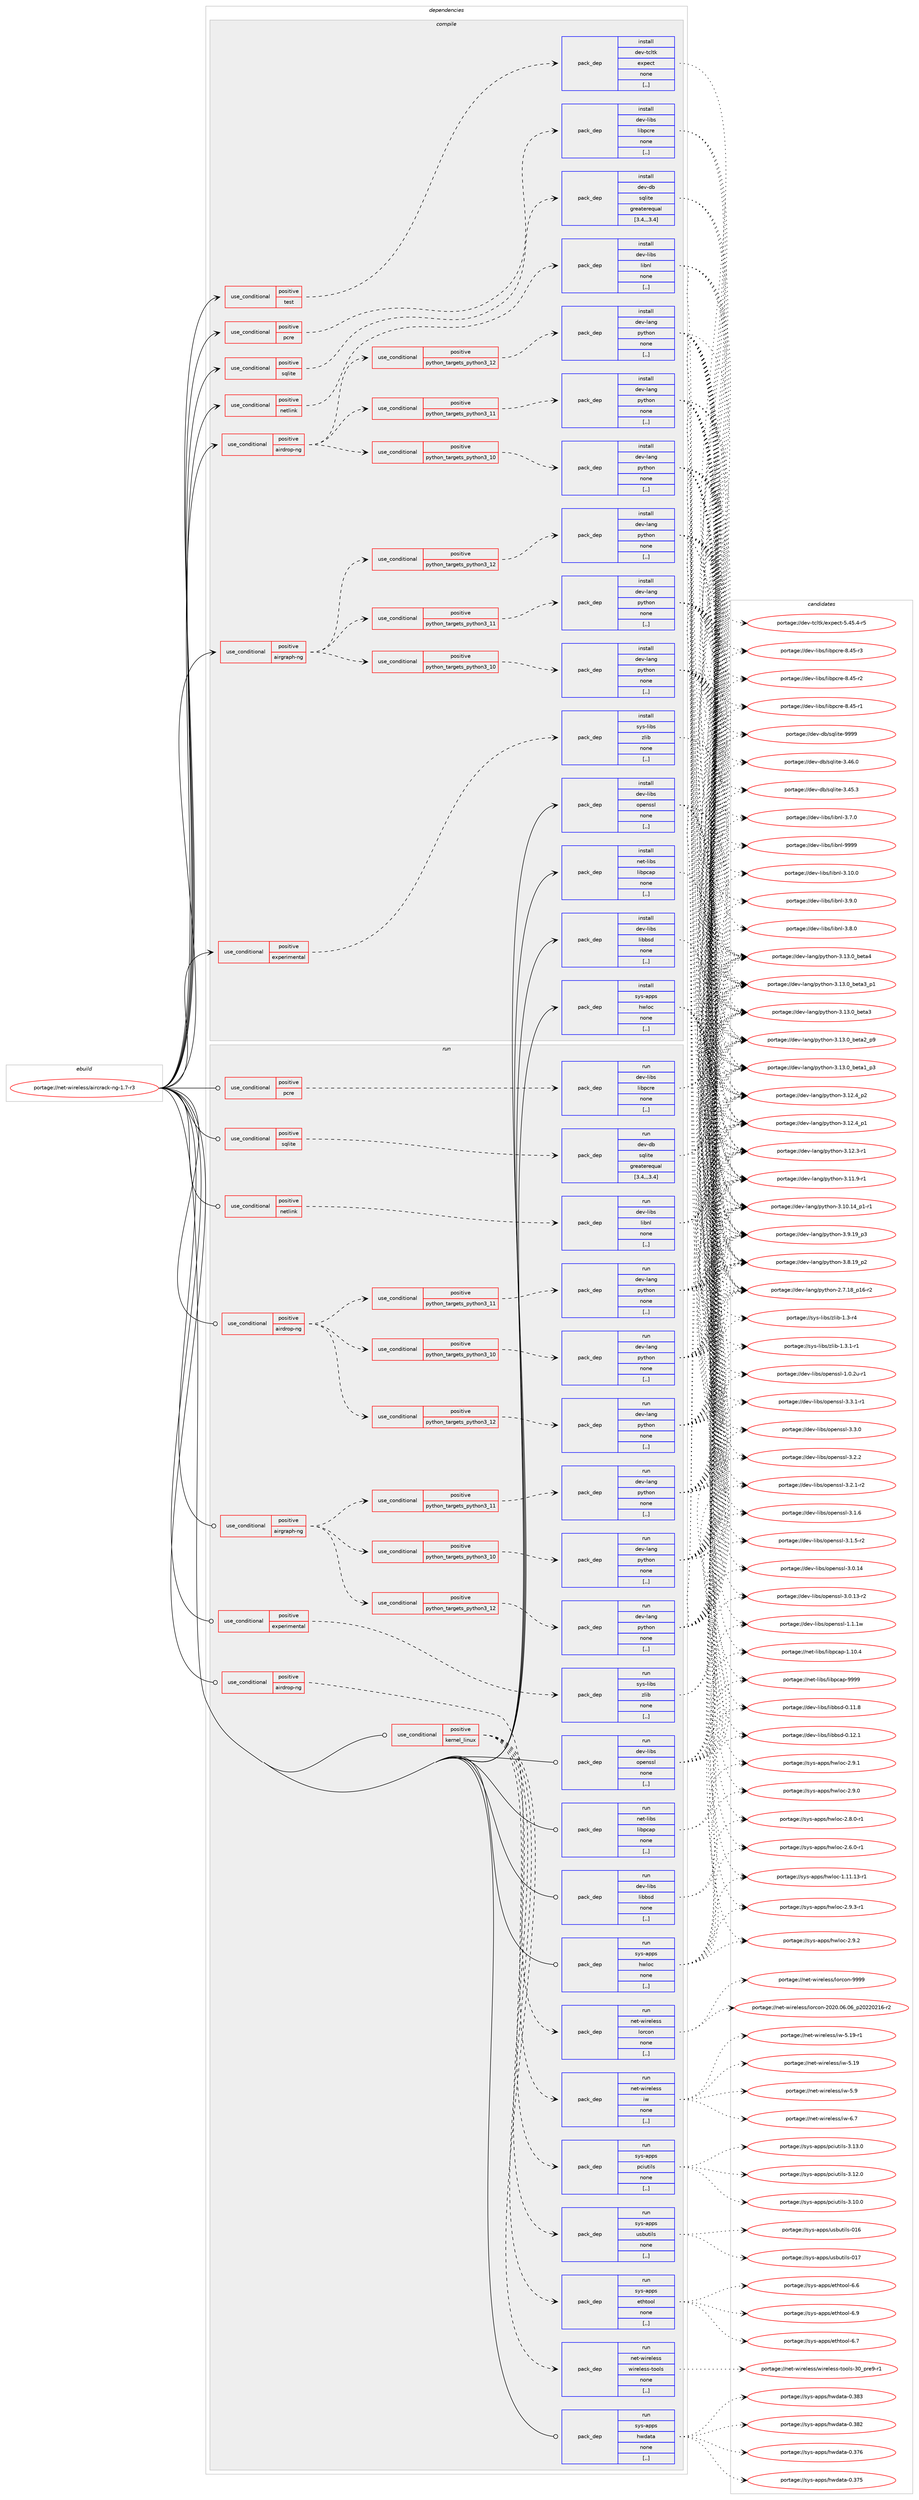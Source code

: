 digraph prolog {

# *************
# Graph options
# *************

newrank=true;
concentrate=true;
compound=true;
graph [rankdir=LR,fontname=Helvetica,fontsize=10,ranksep=1.5];#, ranksep=2.5, nodesep=0.2];
edge  [arrowhead=vee];
node  [fontname=Helvetica,fontsize=10];

# **********
# The ebuild
# **********

subgraph cluster_leftcol {
color=gray;
label=<<i>ebuild</i>>;
id [label="portage://net-wireless/aircrack-ng-1.7-r3", color=red, width=4, href="../net-wireless/aircrack-ng-1.7-r3.svg"];
}

# ****************
# The dependencies
# ****************

subgraph cluster_midcol {
color=gray;
label=<<i>dependencies</i>>;
subgraph cluster_compile {
fillcolor="#eeeeee";
style=filled;
label=<<i>compile</i>>;
subgraph cond102526 {
dependency387498 [label=<<TABLE BORDER="0" CELLBORDER="1" CELLSPACING="0" CELLPADDING="4"><TR><TD ROWSPAN="3" CELLPADDING="10">use_conditional</TD></TR><TR><TD>positive</TD></TR><TR><TD>airdrop-ng</TD></TR></TABLE>>, shape=none, color=red];
subgraph cond102527 {
dependency387499 [label=<<TABLE BORDER="0" CELLBORDER="1" CELLSPACING="0" CELLPADDING="4"><TR><TD ROWSPAN="3" CELLPADDING="10">use_conditional</TD></TR><TR><TD>positive</TD></TR><TR><TD>python_targets_python3_10</TD></TR></TABLE>>, shape=none, color=red];
subgraph pack282193 {
dependency387500 [label=<<TABLE BORDER="0" CELLBORDER="1" CELLSPACING="0" CELLPADDING="4" WIDTH="220"><TR><TD ROWSPAN="6" CELLPADDING="30">pack_dep</TD></TR><TR><TD WIDTH="110">install</TD></TR><TR><TD>dev-lang</TD></TR><TR><TD>python</TD></TR><TR><TD>none</TD></TR><TR><TD>[,,]</TD></TR></TABLE>>, shape=none, color=blue];
}
dependency387499:e -> dependency387500:w [weight=20,style="dashed",arrowhead="vee"];
}
dependency387498:e -> dependency387499:w [weight=20,style="dashed",arrowhead="vee"];
subgraph cond102528 {
dependency387501 [label=<<TABLE BORDER="0" CELLBORDER="1" CELLSPACING="0" CELLPADDING="4"><TR><TD ROWSPAN="3" CELLPADDING="10">use_conditional</TD></TR><TR><TD>positive</TD></TR><TR><TD>python_targets_python3_11</TD></TR></TABLE>>, shape=none, color=red];
subgraph pack282194 {
dependency387502 [label=<<TABLE BORDER="0" CELLBORDER="1" CELLSPACING="0" CELLPADDING="4" WIDTH="220"><TR><TD ROWSPAN="6" CELLPADDING="30">pack_dep</TD></TR><TR><TD WIDTH="110">install</TD></TR><TR><TD>dev-lang</TD></TR><TR><TD>python</TD></TR><TR><TD>none</TD></TR><TR><TD>[,,]</TD></TR></TABLE>>, shape=none, color=blue];
}
dependency387501:e -> dependency387502:w [weight=20,style="dashed",arrowhead="vee"];
}
dependency387498:e -> dependency387501:w [weight=20,style="dashed",arrowhead="vee"];
subgraph cond102529 {
dependency387503 [label=<<TABLE BORDER="0" CELLBORDER="1" CELLSPACING="0" CELLPADDING="4"><TR><TD ROWSPAN="3" CELLPADDING="10">use_conditional</TD></TR><TR><TD>positive</TD></TR><TR><TD>python_targets_python3_12</TD></TR></TABLE>>, shape=none, color=red];
subgraph pack282195 {
dependency387504 [label=<<TABLE BORDER="0" CELLBORDER="1" CELLSPACING="0" CELLPADDING="4" WIDTH="220"><TR><TD ROWSPAN="6" CELLPADDING="30">pack_dep</TD></TR><TR><TD WIDTH="110">install</TD></TR><TR><TD>dev-lang</TD></TR><TR><TD>python</TD></TR><TR><TD>none</TD></TR><TR><TD>[,,]</TD></TR></TABLE>>, shape=none, color=blue];
}
dependency387503:e -> dependency387504:w [weight=20,style="dashed",arrowhead="vee"];
}
dependency387498:e -> dependency387503:w [weight=20,style="dashed",arrowhead="vee"];
}
id:e -> dependency387498:w [weight=20,style="solid",arrowhead="vee"];
subgraph cond102530 {
dependency387505 [label=<<TABLE BORDER="0" CELLBORDER="1" CELLSPACING="0" CELLPADDING="4"><TR><TD ROWSPAN="3" CELLPADDING="10">use_conditional</TD></TR><TR><TD>positive</TD></TR><TR><TD>airgraph-ng</TD></TR></TABLE>>, shape=none, color=red];
subgraph cond102531 {
dependency387506 [label=<<TABLE BORDER="0" CELLBORDER="1" CELLSPACING="0" CELLPADDING="4"><TR><TD ROWSPAN="3" CELLPADDING="10">use_conditional</TD></TR><TR><TD>positive</TD></TR><TR><TD>python_targets_python3_10</TD></TR></TABLE>>, shape=none, color=red];
subgraph pack282196 {
dependency387507 [label=<<TABLE BORDER="0" CELLBORDER="1" CELLSPACING="0" CELLPADDING="4" WIDTH="220"><TR><TD ROWSPAN="6" CELLPADDING="30">pack_dep</TD></TR><TR><TD WIDTH="110">install</TD></TR><TR><TD>dev-lang</TD></TR><TR><TD>python</TD></TR><TR><TD>none</TD></TR><TR><TD>[,,]</TD></TR></TABLE>>, shape=none, color=blue];
}
dependency387506:e -> dependency387507:w [weight=20,style="dashed",arrowhead="vee"];
}
dependency387505:e -> dependency387506:w [weight=20,style="dashed",arrowhead="vee"];
subgraph cond102532 {
dependency387508 [label=<<TABLE BORDER="0" CELLBORDER="1" CELLSPACING="0" CELLPADDING="4"><TR><TD ROWSPAN="3" CELLPADDING="10">use_conditional</TD></TR><TR><TD>positive</TD></TR><TR><TD>python_targets_python3_11</TD></TR></TABLE>>, shape=none, color=red];
subgraph pack282197 {
dependency387509 [label=<<TABLE BORDER="0" CELLBORDER="1" CELLSPACING="0" CELLPADDING="4" WIDTH="220"><TR><TD ROWSPAN="6" CELLPADDING="30">pack_dep</TD></TR><TR><TD WIDTH="110">install</TD></TR><TR><TD>dev-lang</TD></TR><TR><TD>python</TD></TR><TR><TD>none</TD></TR><TR><TD>[,,]</TD></TR></TABLE>>, shape=none, color=blue];
}
dependency387508:e -> dependency387509:w [weight=20,style="dashed",arrowhead="vee"];
}
dependency387505:e -> dependency387508:w [weight=20,style="dashed",arrowhead="vee"];
subgraph cond102533 {
dependency387510 [label=<<TABLE BORDER="0" CELLBORDER="1" CELLSPACING="0" CELLPADDING="4"><TR><TD ROWSPAN="3" CELLPADDING="10">use_conditional</TD></TR><TR><TD>positive</TD></TR><TR><TD>python_targets_python3_12</TD></TR></TABLE>>, shape=none, color=red];
subgraph pack282198 {
dependency387511 [label=<<TABLE BORDER="0" CELLBORDER="1" CELLSPACING="0" CELLPADDING="4" WIDTH="220"><TR><TD ROWSPAN="6" CELLPADDING="30">pack_dep</TD></TR><TR><TD WIDTH="110">install</TD></TR><TR><TD>dev-lang</TD></TR><TR><TD>python</TD></TR><TR><TD>none</TD></TR><TR><TD>[,,]</TD></TR></TABLE>>, shape=none, color=blue];
}
dependency387510:e -> dependency387511:w [weight=20,style="dashed",arrowhead="vee"];
}
dependency387505:e -> dependency387510:w [weight=20,style="dashed",arrowhead="vee"];
}
id:e -> dependency387505:w [weight=20,style="solid",arrowhead="vee"];
subgraph cond102534 {
dependency387512 [label=<<TABLE BORDER="0" CELLBORDER="1" CELLSPACING="0" CELLPADDING="4"><TR><TD ROWSPAN="3" CELLPADDING="10">use_conditional</TD></TR><TR><TD>positive</TD></TR><TR><TD>experimental</TD></TR></TABLE>>, shape=none, color=red];
subgraph pack282199 {
dependency387513 [label=<<TABLE BORDER="0" CELLBORDER="1" CELLSPACING="0" CELLPADDING="4" WIDTH="220"><TR><TD ROWSPAN="6" CELLPADDING="30">pack_dep</TD></TR><TR><TD WIDTH="110">install</TD></TR><TR><TD>sys-libs</TD></TR><TR><TD>zlib</TD></TR><TR><TD>none</TD></TR><TR><TD>[,,]</TD></TR></TABLE>>, shape=none, color=blue];
}
dependency387512:e -> dependency387513:w [weight=20,style="dashed",arrowhead="vee"];
}
id:e -> dependency387512:w [weight=20,style="solid",arrowhead="vee"];
subgraph cond102535 {
dependency387514 [label=<<TABLE BORDER="0" CELLBORDER="1" CELLSPACING="0" CELLPADDING="4"><TR><TD ROWSPAN="3" CELLPADDING="10">use_conditional</TD></TR><TR><TD>positive</TD></TR><TR><TD>netlink</TD></TR></TABLE>>, shape=none, color=red];
subgraph pack282200 {
dependency387515 [label=<<TABLE BORDER="0" CELLBORDER="1" CELLSPACING="0" CELLPADDING="4" WIDTH="220"><TR><TD ROWSPAN="6" CELLPADDING="30">pack_dep</TD></TR><TR><TD WIDTH="110">install</TD></TR><TR><TD>dev-libs</TD></TR><TR><TD>libnl</TD></TR><TR><TD>none</TD></TR><TR><TD>[,,]</TD></TR></TABLE>>, shape=none, color=blue];
}
dependency387514:e -> dependency387515:w [weight=20,style="dashed",arrowhead="vee"];
}
id:e -> dependency387514:w [weight=20,style="solid",arrowhead="vee"];
subgraph cond102536 {
dependency387516 [label=<<TABLE BORDER="0" CELLBORDER="1" CELLSPACING="0" CELLPADDING="4"><TR><TD ROWSPAN="3" CELLPADDING="10">use_conditional</TD></TR><TR><TD>positive</TD></TR><TR><TD>pcre</TD></TR></TABLE>>, shape=none, color=red];
subgraph pack282201 {
dependency387517 [label=<<TABLE BORDER="0" CELLBORDER="1" CELLSPACING="0" CELLPADDING="4" WIDTH="220"><TR><TD ROWSPAN="6" CELLPADDING="30">pack_dep</TD></TR><TR><TD WIDTH="110">install</TD></TR><TR><TD>dev-libs</TD></TR><TR><TD>libpcre</TD></TR><TR><TD>none</TD></TR><TR><TD>[,,]</TD></TR></TABLE>>, shape=none, color=blue];
}
dependency387516:e -> dependency387517:w [weight=20,style="dashed",arrowhead="vee"];
}
id:e -> dependency387516:w [weight=20,style="solid",arrowhead="vee"];
subgraph cond102537 {
dependency387518 [label=<<TABLE BORDER="0" CELLBORDER="1" CELLSPACING="0" CELLPADDING="4"><TR><TD ROWSPAN="3" CELLPADDING="10">use_conditional</TD></TR><TR><TD>positive</TD></TR><TR><TD>sqlite</TD></TR></TABLE>>, shape=none, color=red];
subgraph pack282202 {
dependency387519 [label=<<TABLE BORDER="0" CELLBORDER="1" CELLSPACING="0" CELLPADDING="4" WIDTH="220"><TR><TD ROWSPAN="6" CELLPADDING="30">pack_dep</TD></TR><TR><TD WIDTH="110">install</TD></TR><TR><TD>dev-db</TD></TR><TR><TD>sqlite</TD></TR><TR><TD>greaterequal</TD></TR><TR><TD>[3.4,,,3.4]</TD></TR></TABLE>>, shape=none, color=blue];
}
dependency387518:e -> dependency387519:w [weight=20,style="dashed",arrowhead="vee"];
}
id:e -> dependency387518:w [weight=20,style="solid",arrowhead="vee"];
subgraph cond102538 {
dependency387520 [label=<<TABLE BORDER="0" CELLBORDER="1" CELLSPACING="0" CELLPADDING="4"><TR><TD ROWSPAN="3" CELLPADDING="10">use_conditional</TD></TR><TR><TD>positive</TD></TR><TR><TD>test</TD></TR></TABLE>>, shape=none, color=red];
subgraph pack282203 {
dependency387521 [label=<<TABLE BORDER="0" CELLBORDER="1" CELLSPACING="0" CELLPADDING="4" WIDTH="220"><TR><TD ROWSPAN="6" CELLPADDING="30">pack_dep</TD></TR><TR><TD WIDTH="110">install</TD></TR><TR><TD>dev-tcltk</TD></TR><TR><TD>expect</TD></TR><TR><TD>none</TD></TR><TR><TD>[,,]</TD></TR></TABLE>>, shape=none, color=blue];
}
dependency387520:e -> dependency387521:w [weight=20,style="dashed",arrowhead="vee"];
}
id:e -> dependency387520:w [weight=20,style="solid",arrowhead="vee"];
subgraph pack282204 {
dependency387522 [label=<<TABLE BORDER="0" CELLBORDER="1" CELLSPACING="0" CELLPADDING="4" WIDTH="220"><TR><TD ROWSPAN="6" CELLPADDING="30">pack_dep</TD></TR><TR><TD WIDTH="110">install</TD></TR><TR><TD>dev-libs</TD></TR><TR><TD>libbsd</TD></TR><TR><TD>none</TD></TR><TR><TD>[,,]</TD></TR></TABLE>>, shape=none, color=blue];
}
id:e -> dependency387522:w [weight=20,style="solid",arrowhead="vee"];
subgraph pack282205 {
dependency387523 [label=<<TABLE BORDER="0" CELLBORDER="1" CELLSPACING="0" CELLPADDING="4" WIDTH="220"><TR><TD ROWSPAN="6" CELLPADDING="30">pack_dep</TD></TR><TR><TD WIDTH="110">install</TD></TR><TR><TD>dev-libs</TD></TR><TR><TD>openssl</TD></TR><TR><TD>none</TD></TR><TR><TD>[,,]</TD></TR></TABLE>>, shape=none, color=blue];
}
id:e -> dependency387523:w [weight=20,style="solid",arrowhead="vee"];
subgraph pack282206 {
dependency387524 [label=<<TABLE BORDER="0" CELLBORDER="1" CELLSPACING="0" CELLPADDING="4" WIDTH="220"><TR><TD ROWSPAN="6" CELLPADDING="30">pack_dep</TD></TR><TR><TD WIDTH="110">install</TD></TR><TR><TD>net-libs</TD></TR><TR><TD>libpcap</TD></TR><TR><TD>none</TD></TR><TR><TD>[,,]</TD></TR></TABLE>>, shape=none, color=blue];
}
id:e -> dependency387524:w [weight=20,style="solid",arrowhead="vee"];
subgraph pack282207 {
dependency387525 [label=<<TABLE BORDER="0" CELLBORDER="1" CELLSPACING="0" CELLPADDING="4" WIDTH="220"><TR><TD ROWSPAN="6" CELLPADDING="30">pack_dep</TD></TR><TR><TD WIDTH="110">install</TD></TR><TR><TD>sys-apps</TD></TR><TR><TD>hwloc</TD></TR><TR><TD>none</TD></TR><TR><TD>[,,]</TD></TR></TABLE>>, shape=none, color=blue];
}
id:e -> dependency387525:w [weight=20,style="solid",arrowhead="vee"];
}
subgraph cluster_compileandrun {
fillcolor="#eeeeee";
style=filled;
label=<<i>compile and run</i>>;
}
subgraph cluster_run {
fillcolor="#eeeeee";
style=filled;
label=<<i>run</i>>;
subgraph cond102539 {
dependency387526 [label=<<TABLE BORDER="0" CELLBORDER="1" CELLSPACING="0" CELLPADDING="4"><TR><TD ROWSPAN="3" CELLPADDING="10">use_conditional</TD></TR><TR><TD>positive</TD></TR><TR><TD>airdrop-ng</TD></TR></TABLE>>, shape=none, color=red];
subgraph cond102540 {
dependency387527 [label=<<TABLE BORDER="0" CELLBORDER="1" CELLSPACING="0" CELLPADDING="4"><TR><TD ROWSPAN="3" CELLPADDING="10">use_conditional</TD></TR><TR><TD>positive</TD></TR><TR><TD>python_targets_python3_10</TD></TR></TABLE>>, shape=none, color=red];
subgraph pack282208 {
dependency387528 [label=<<TABLE BORDER="0" CELLBORDER="1" CELLSPACING="0" CELLPADDING="4" WIDTH="220"><TR><TD ROWSPAN="6" CELLPADDING="30">pack_dep</TD></TR><TR><TD WIDTH="110">run</TD></TR><TR><TD>dev-lang</TD></TR><TR><TD>python</TD></TR><TR><TD>none</TD></TR><TR><TD>[,,]</TD></TR></TABLE>>, shape=none, color=blue];
}
dependency387527:e -> dependency387528:w [weight=20,style="dashed",arrowhead="vee"];
}
dependency387526:e -> dependency387527:w [weight=20,style="dashed",arrowhead="vee"];
subgraph cond102541 {
dependency387529 [label=<<TABLE BORDER="0" CELLBORDER="1" CELLSPACING="0" CELLPADDING="4"><TR><TD ROWSPAN="3" CELLPADDING="10">use_conditional</TD></TR><TR><TD>positive</TD></TR><TR><TD>python_targets_python3_11</TD></TR></TABLE>>, shape=none, color=red];
subgraph pack282209 {
dependency387530 [label=<<TABLE BORDER="0" CELLBORDER="1" CELLSPACING="0" CELLPADDING="4" WIDTH="220"><TR><TD ROWSPAN="6" CELLPADDING="30">pack_dep</TD></TR><TR><TD WIDTH="110">run</TD></TR><TR><TD>dev-lang</TD></TR><TR><TD>python</TD></TR><TR><TD>none</TD></TR><TR><TD>[,,]</TD></TR></TABLE>>, shape=none, color=blue];
}
dependency387529:e -> dependency387530:w [weight=20,style="dashed",arrowhead="vee"];
}
dependency387526:e -> dependency387529:w [weight=20,style="dashed",arrowhead="vee"];
subgraph cond102542 {
dependency387531 [label=<<TABLE BORDER="0" CELLBORDER="1" CELLSPACING="0" CELLPADDING="4"><TR><TD ROWSPAN="3" CELLPADDING="10">use_conditional</TD></TR><TR><TD>positive</TD></TR><TR><TD>python_targets_python3_12</TD></TR></TABLE>>, shape=none, color=red];
subgraph pack282210 {
dependency387532 [label=<<TABLE BORDER="0" CELLBORDER="1" CELLSPACING="0" CELLPADDING="4" WIDTH="220"><TR><TD ROWSPAN="6" CELLPADDING="30">pack_dep</TD></TR><TR><TD WIDTH="110">run</TD></TR><TR><TD>dev-lang</TD></TR><TR><TD>python</TD></TR><TR><TD>none</TD></TR><TR><TD>[,,]</TD></TR></TABLE>>, shape=none, color=blue];
}
dependency387531:e -> dependency387532:w [weight=20,style="dashed",arrowhead="vee"];
}
dependency387526:e -> dependency387531:w [weight=20,style="dashed",arrowhead="vee"];
}
id:e -> dependency387526:w [weight=20,style="solid",arrowhead="odot"];
subgraph cond102543 {
dependency387533 [label=<<TABLE BORDER="0" CELLBORDER="1" CELLSPACING="0" CELLPADDING="4"><TR><TD ROWSPAN="3" CELLPADDING="10">use_conditional</TD></TR><TR><TD>positive</TD></TR><TR><TD>airdrop-ng</TD></TR></TABLE>>, shape=none, color=red];
subgraph pack282211 {
dependency387534 [label=<<TABLE BORDER="0" CELLBORDER="1" CELLSPACING="0" CELLPADDING="4" WIDTH="220"><TR><TD ROWSPAN="6" CELLPADDING="30">pack_dep</TD></TR><TR><TD WIDTH="110">run</TD></TR><TR><TD>net-wireless</TD></TR><TR><TD>lorcon</TD></TR><TR><TD>none</TD></TR><TR><TD>[,,]</TD></TR></TABLE>>, shape=none, color=blue];
}
dependency387533:e -> dependency387534:w [weight=20,style="dashed",arrowhead="vee"];
}
id:e -> dependency387533:w [weight=20,style="solid",arrowhead="odot"];
subgraph cond102544 {
dependency387535 [label=<<TABLE BORDER="0" CELLBORDER="1" CELLSPACING="0" CELLPADDING="4"><TR><TD ROWSPAN="3" CELLPADDING="10">use_conditional</TD></TR><TR><TD>positive</TD></TR><TR><TD>airgraph-ng</TD></TR></TABLE>>, shape=none, color=red];
subgraph cond102545 {
dependency387536 [label=<<TABLE BORDER="0" CELLBORDER="1" CELLSPACING="0" CELLPADDING="4"><TR><TD ROWSPAN="3" CELLPADDING="10">use_conditional</TD></TR><TR><TD>positive</TD></TR><TR><TD>python_targets_python3_10</TD></TR></TABLE>>, shape=none, color=red];
subgraph pack282212 {
dependency387537 [label=<<TABLE BORDER="0" CELLBORDER="1" CELLSPACING="0" CELLPADDING="4" WIDTH="220"><TR><TD ROWSPAN="6" CELLPADDING="30">pack_dep</TD></TR><TR><TD WIDTH="110">run</TD></TR><TR><TD>dev-lang</TD></TR><TR><TD>python</TD></TR><TR><TD>none</TD></TR><TR><TD>[,,]</TD></TR></TABLE>>, shape=none, color=blue];
}
dependency387536:e -> dependency387537:w [weight=20,style="dashed",arrowhead="vee"];
}
dependency387535:e -> dependency387536:w [weight=20,style="dashed",arrowhead="vee"];
subgraph cond102546 {
dependency387538 [label=<<TABLE BORDER="0" CELLBORDER="1" CELLSPACING="0" CELLPADDING="4"><TR><TD ROWSPAN="3" CELLPADDING="10">use_conditional</TD></TR><TR><TD>positive</TD></TR><TR><TD>python_targets_python3_11</TD></TR></TABLE>>, shape=none, color=red];
subgraph pack282213 {
dependency387539 [label=<<TABLE BORDER="0" CELLBORDER="1" CELLSPACING="0" CELLPADDING="4" WIDTH="220"><TR><TD ROWSPAN="6" CELLPADDING="30">pack_dep</TD></TR><TR><TD WIDTH="110">run</TD></TR><TR><TD>dev-lang</TD></TR><TR><TD>python</TD></TR><TR><TD>none</TD></TR><TR><TD>[,,]</TD></TR></TABLE>>, shape=none, color=blue];
}
dependency387538:e -> dependency387539:w [weight=20,style="dashed",arrowhead="vee"];
}
dependency387535:e -> dependency387538:w [weight=20,style="dashed",arrowhead="vee"];
subgraph cond102547 {
dependency387540 [label=<<TABLE BORDER="0" CELLBORDER="1" CELLSPACING="0" CELLPADDING="4"><TR><TD ROWSPAN="3" CELLPADDING="10">use_conditional</TD></TR><TR><TD>positive</TD></TR><TR><TD>python_targets_python3_12</TD></TR></TABLE>>, shape=none, color=red];
subgraph pack282214 {
dependency387541 [label=<<TABLE BORDER="0" CELLBORDER="1" CELLSPACING="0" CELLPADDING="4" WIDTH="220"><TR><TD ROWSPAN="6" CELLPADDING="30">pack_dep</TD></TR><TR><TD WIDTH="110">run</TD></TR><TR><TD>dev-lang</TD></TR><TR><TD>python</TD></TR><TR><TD>none</TD></TR><TR><TD>[,,]</TD></TR></TABLE>>, shape=none, color=blue];
}
dependency387540:e -> dependency387541:w [weight=20,style="dashed",arrowhead="vee"];
}
dependency387535:e -> dependency387540:w [weight=20,style="dashed",arrowhead="vee"];
}
id:e -> dependency387535:w [weight=20,style="solid",arrowhead="odot"];
subgraph cond102548 {
dependency387542 [label=<<TABLE BORDER="0" CELLBORDER="1" CELLSPACING="0" CELLPADDING="4"><TR><TD ROWSPAN="3" CELLPADDING="10">use_conditional</TD></TR><TR><TD>positive</TD></TR><TR><TD>experimental</TD></TR></TABLE>>, shape=none, color=red];
subgraph pack282215 {
dependency387543 [label=<<TABLE BORDER="0" CELLBORDER="1" CELLSPACING="0" CELLPADDING="4" WIDTH="220"><TR><TD ROWSPAN="6" CELLPADDING="30">pack_dep</TD></TR><TR><TD WIDTH="110">run</TD></TR><TR><TD>sys-libs</TD></TR><TR><TD>zlib</TD></TR><TR><TD>none</TD></TR><TR><TD>[,,]</TD></TR></TABLE>>, shape=none, color=blue];
}
dependency387542:e -> dependency387543:w [weight=20,style="dashed",arrowhead="vee"];
}
id:e -> dependency387542:w [weight=20,style="solid",arrowhead="odot"];
subgraph cond102549 {
dependency387544 [label=<<TABLE BORDER="0" CELLBORDER="1" CELLSPACING="0" CELLPADDING="4"><TR><TD ROWSPAN="3" CELLPADDING="10">use_conditional</TD></TR><TR><TD>positive</TD></TR><TR><TD>kernel_linux</TD></TR></TABLE>>, shape=none, color=red];
subgraph pack282216 {
dependency387545 [label=<<TABLE BORDER="0" CELLBORDER="1" CELLSPACING="0" CELLPADDING="4" WIDTH="220"><TR><TD ROWSPAN="6" CELLPADDING="30">pack_dep</TD></TR><TR><TD WIDTH="110">run</TD></TR><TR><TD>net-wireless</TD></TR><TR><TD>iw</TD></TR><TR><TD>none</TD></TR><TR><TD>[,,]</TD></TR></TABLE>>, shape=none, color=blue];
}
dependency387544:e -> dependency387545:w [weight=20,style="dashed",arrowhead="vee"];
subgraph pack282217 {
dependency387546 [label=<<TABLE BORDER="0" CELLBORDER="1" CELLSPACING="0" CELLPADDING="4" WIDTH="220"><TR><TD ROWSPAN="6" CELLPADDING="30">pack_dep</TD></TR><TR><TD WIDTH="110">run</TD></TR><TR><TD>net-wireless</TD></TR><TR><TD>wireless-tools</TD></TR><TR><TD>none</TD></TR><TR><TD>[,,]</TD></TR></TABLE>>, shape=none, color=blue];
}
dependency387544:e -> dependency387546:w [weight=20,style="dashed",arrowhead="vee"];
subgraph pack282218 {
dependency387547 [label=<<TABLE BORDER="0" CELLBORDER="1" CELLSPACING="0" CELLPADDING="4" WIDTH="220"><TR><TD ROWSPAN="6" CELLPADDING="30">pack_dep</TD></TR><TR><TD WIDTH="110">run</TD></TR><TR><TD>sys-apps</TD></TR><TR><TD>ethtool</TD></TR><TR><TD>none</TD></TR><TR><TD>[,,]</TD></TR></TABLE>>, shape=none, color=blue];
}
dependency387544:e -> dependency387547:w [weight=20,style="dashed",arrowhead="vee"];
subgraph pack282219 {
dependency387548 [label=<<TABLE BORDER="0" CELLBORDER="1" CELLSPACING="0" CELLPADDING="4" WIDTH="220"><TR><TD ROWSPAN="6" CELLPADDING="30">pack_dep</TD></TR><TR><TD WIDTH="110">run</TD></TR><TR><TD>sys-apps</TD></TR><TR><TD>usbutils</TD></TR><TR><TD>none</TD></TR><TR><TD>[,,]</TD></TR></TABLE>>, shape=none, color=blue];
}
dependency387544:e -> dependency387548:w [weight=20,style="dashed",arrowhead="vee"];
subgraph pack282220 {
dependency387549 [label=<<TABLE BORDER="0" CELLBORDER="1" CELLSPACING="0" CELLPADDING="4" WIDTH="220"><TR><TD ROWSPAN="6" CELLPADDING="30">pack_dep</TD></TR><TR><TD WIDTH="110">run</TD></TR><TR><TD>sys-apps</TD></TR><TR><TD>pciutils</TD></TR><TR><TD>none</TD></TR><TR><TD>[,,]</TD></TR></TABLE>>, shape=none, color=blue];
}
dependency387544:e -> dependency387549:w [weight=20,style="dashed",arrowhead="vee"];
}
id:e -> dependency387544:w [weight=20,style="solid",arrowhead="odot"];
subgraph cond102550 {
dependency387550 [label=<<TABLE BORDER="0" CELLBORDER="1" CELLSPACING="0" CELLPADDING="4"><TR><TD ROWSPAN="3" CELLPADDING="10">use_conditional</TD></TR><TR><TD>positive</TD></TR><TR><TD>netlink</TD></TR></TABLE>>, shape=none, color=red];
subgraph pack282221 {
dependency387551 [label=<<TABLE BORDER="0" CELLBORDER="1" CELLSPACING="0" CELLPADDING="4" WIDTH="220"><TR><TD ROWSPAN="6" CELLPADDING="30">pack_dep</TD></TR><TR><TD WIDTH="110">run</TD></TR><TR><TD>dev-libs</TD></TR><TR><TD>libnl</TD></TR><TR><TD>none</TD></TR><TR><TD>[,,]</TD></TR></TABLE>>, shape=none, color=blue];
}
dependency387550:e -> dependency387551:w [weight=20,style="dashed",arrowhead="vee"];
}
id:e -> dependency387550:w [weight=20,style="solid",arrowhead="odot"];
subgraph cond102551 {
dependency387552 [label=<<TABLE BORDER="0" CELLBORDER="1" CELLSPACING="0" CELLPADDING="4"><TR><TD ROWSPAN="3" CELLPADDING="10">use_conditional</TD></TR><TR><TD>positive</TD></TR><TR><TD>pcre</TD></TR></TABLE>>, shape=none, color=red];
subgraph pack282222 {
dependency387553 [label=<<TABLE BORDER="0" CELLBORDER="1" CELLSPACING="0" CELLPADDING="4" WIDTH="220"><TR><TD ROWSPAN="6" CELLPADDING="30">pack_dep</TD></TR><TR><TD WIDTH="110">run</TD></TR><TR><TD>dev-libs</TD></TR><TR><TD>libpcre</TD></TR><TR><TD>none</TD></TR><TR><TD>[,,]</TD></TR></TABLE>>, shape=none, color=blue];
}
dependency387552:e -> dependency387553:w [weight=20,style="dashed",arrowhead="vee"];
}
id:e -> dependency387552:w [weight=20,style="solid",arrowhead="odot"];
subgraph cond102552 {
dependency387554 [label=<<TABLE BORDER="0" CELLBORDER="1" CELLSPACING="0" CELLPADDING="4"><TR><TD ROWSPAN="3" CELLPADDING="10">use_conditional</TD></TR><TR><TD>positive</TD></TR><TR><TD>sqlite</TD></TR></TABLE>>, shape=none, color=red];
subgraph pack282223 {
dependency387555 [label=<<TABLE BORDER="0" CELLBORDER="1" CELLSPACING="0" CELLPADDING="4" WIDTH="220"><TR><TD ROWSPAN="6" CELLPADDING="30">pack_dep</TD></TR><TR><TD WIDTH="110">run</TD></TR><TR><TD>dev-db</TD></TR><TR><TD>sqlite</TD></TR><TR><TD>greaterequal</TD></TR><TR><TD>[3.4,,,3.4]</TD></TR></TABLE>>, shape=none, color=blue];
}
dependency387554:e -> dependency387555:w [weight=20,style="dashed",arrowhead="vee"];
}
id:e -> dependency387554:w [weight=20,style="solid",arrowhead="odot"];
subgraph pack282224 {
dependency387556 [label=<<TABLE BORDER="0" CELLBORDER="1" CELLSPACING="0" CELLPADDING="4" WIDTH="220"><TR><TD ROWSPAN="6" CELLPADDING="30">pack_dep</TD></TR><TR><TD WIDTH="110">run</TD></TR><TR><TD>dev-libs</TD></TR><TR><TD>libbsd</TD></TR><TR><TD>none</TD></TR><TR><TD>[,,]</TD></TR></TABLE>>, shape=none, color=blue];
}
id:e -> dependency387556:w [weight=20,style="solid",arrowhead="odot"];
subgraph pack282225 {
dependency387557 [label=<<TABLE BORDER="0" CELLBORDER="1" CELLSPACING="0" CELLPADDING="4" WIDTH="220"><TR><TD ROWSPAN="6" CELLPADDING="30">pack_dep</TD></TR><TR><TD WIDTH="110">run</TD></TR><TR><TD>dev-libs</TD></TR><TR><TD>openssl</TD></TR><TR><TD>none</TD></TR><TR><TD>[,,]</TD></TR></TABLE>>, shape=none, color=blue];
}
id:e -> dependency387557:w [weight=20,style="solid",arrowhead="odot"];
subgraph pack282226 {
dependency387558 [label=<<TABLE BORDER="0" CELLBORDER="1" CELLSPACING="0" CELLPADDING="4" WIDTH="220"><TR><TD ROWSPAN="6" CELLPADDING="30">pack_dep</TD></TR><TR><TD WIDTH="110">run</TD></TR><TR><TD>net-libs</TD></TR><TR><TD>libpcap</TD></TR><TR><TD>none</TD></TR><TR><TD>[,,]</TD></TR></TABLE>>, shape=none, color=blue];
}
id:e -> dependency387558:w [weight=20,style="solid",arrowhead="odot"];
subgraph pack282227 {
dependency387559 [label=<<TABLE BORDER="0" CELLBORDER="1" CELLSPACING="0" CELLPADDING="4" WIDTH="220"><TR><TD ROWSPAN="6" CELLPADDING="30">pack_dep</TD></TR><TR><TD WIDTH="110">run</TD></TR><TR><TD>sys-apps</TD></TR><TR><TD>hwdata</TD></TR><TR><TD>none</TD></TR><TR><TD>[,,]</TD></TR></TABLE>>, shape=none, color=blue];
}
id:e -> dependency387559:w [weight=20,style="solid",arrowhead="odot"];
subgraph pack282228 {
dependency387560 [label=<<TABLE BORDER="0" CELLBORDER="1" CELLSPACING="0" CELLPADDING="4" WIDTH="220"><TR><TD ROWSPAN="6" CELLPADDING="30">pack_dep</TD></TR><TR><TD WIDTH="110">run</TD></TR><TR><TD>sys-apps</TD></TR><TR><TD>hwloc</TD></TR><TR><TD>none</TD></TR><TR><TD>[,,]</TD></TR></TABLE>>, shape=none, color=blue];
}
id:e -> dependency387560:w [weight=20,style="solid",arrowhead="odot"];
}
}

# **************
# The candidates
# **************

subgraph cluster_choices {
rank=same;
color=gray;
label=<<i>candidates</i>>;

subgraph choice282193 {
color=black;
nodesep=1;
choice1001011184510897110103471121211161041111104551464951464895981011169752 [label="portage://dev-lang/python-3.13.0_beta4", color=red, width=4,href="../dev-lang/python-3.13.0_beta4.svg"];
choice10010111845108971101034711212111610411111045514649514648959810111697519511249 [label="portage://dev-lang/python-3.13.0_beta3_p1", color=red, width=4,href="../dev-lang/python-3.13.0_beta3_p1.svg"];
choice1001011184510897110103471121211161041111104551464951464895981011169751 [label="portage://dev-lang/python-3.13.0_beta3", color=red, width=4,href="../dev-lang/python-3.13.0_beta3.svg"];
choice10010111845108971101034711212111610411111045514649514648959810111697509511257 [label="portage://dev-lang/python-3.13.0_beta2_p9", color=red, width=4,href="../dev-lang/python-3.13.0_beta2_p9.svg"];
choice10010111845108971101034711212111610411111045514649514648959810111697499511251 [label="portage://dev-lang/python-3.13.0_beta1_p3", color=red, width=4,href="../dev-lang/python-3.13.0_beta1_p3.svg"];
choice100101118451089711010347112121116104111110455146495046529511250 [label="portage://dev-lang/python-3.12.4_p2", color=red, width=4,href="../dev-lang/python-3.12.4_p2.svg"];
choice100101118451089711010347112121116104111110455146495046529511249 [label="portage://dev-lang/python-3.12.4_p1", color=red, width=4,href="../dev-lang/python-3.12.4_p1.svg"];
choice100101118451089711010347112121116104111110455146495046514511449 [label="portage://dev-lang/python-3.12.3-r1", color=red, width=4,href="../dev-lang/python-3.12.3-r1.svg"];
choice100101118451089711010347112121116104111110455146494946574511449 [label="portage://dev-lang/python-3.11.9-r1", color=red, width=4,href="../dev-lang/python-3.11.9-r1.svg"];
choice100101118451089711010347112121116104111110455146494846495295112494511449 [label="portage://dev-lang/python-3.10.14_p1-r1", color=red, width=4,href="../dev-lang/python-3.10.14_p1-r1.svg"];
choice100101118451089711010347112121116104111110455146574649579511251 [label="portage://dev-lang/python-3.9.19_p3", color=red, width=4,href="../dev-lang/python-3.9.19_p3.svg"];
choice100101118451089711010347112121116104111110455146564649579511250 [label="portage://dev-lang/python-3.8.19_p2", color=red, width=4,href="../dev-lang/python-3.8.19_p2.svg"];
choice100101118451089711010347112121116104111110455046554649569511249544511450 [label="portage://dev-lang/python-2.7.18_p16-r2", color=red, width=4,href="../dev-lang/python-2.7.18_p16-r2.svg"];
dependency387500:e -> choice1001011184510897110103471121211161041111104551464951464895981011169752:w [style=dotted,weight="100"];
dependency387500:e -> choice10010111845108971101034711212111610411111045514649514648959810111697519511249:w [style=dotted,weight="100"];
dependency387500:e -> choice1001011184510897110103471121211161041111104551464951464895981011169751:w [style=dotted,weight="100"];
dependency387500:e -> choice10010111845108971101034711212111610411111045514649514648959810111697509511257:w [style=dotted,weight="100"];
dependency387500:e -> choice10010111845108971101034711212111610411111045514649514648959810111697499511251:w [style=dotted,weight="100"];
dependency387500:e -> choice100101118451089711010347112121116104111110455146495046529511250:w [style=dotted,weight="100"];
dependency387500:e -> choice100101118451089711010347112121116104111110455146495046529511249:w [style=dotted,weight="100"];
dependency387500:e -> choice100101118451089711010347112121116104111110455146495046514511449:w [style=dotted,weight="100"];
dependency387500:e -> choice100101118451089711010347112121116104111110455146494946574511449:w [style=dotted,weight="100"];
dependency387500:e -> choice100101118451089711010347112121116104111110455146494846495295112494511449:w [style=dotted,weight="100"];
dependency387500:e -> choice100101118451089711010347112121116104111110455146574649579511251:w [style=dotted,weight="100"];
dependency387500:e -> choice100101118451089711010347112121116104111110455146564649579511250:w [style=dotted,weight="100"];
dependency387500:e -> choice100101118451089711010347112121116104111110455046554649569511249544511450:w [style=dotted,weight="100"];
}
subgraph choice282194 {
color=black;
nodesep=1;
choice1001011184510897110103471121211161041111104551464951464895981011169752 [label="portage://dev-lang/python-3.13.0_beta4", color=red, width=4,href="../dev-lang/python-3.13.0_beta4.svg"];
choice10010111845108971101034711212111610411111045514649514648959810111697519511249 [label="portage://dev-lang/python-3.13.0_beta3_p1", color=red, width=4,href="../dev-lang/python-3.13.0_beta3_p1.svg"];
choice1001011184510897110103471121211161041111104551464951464895981011169751 [label="portage://dev-lang/python-3.13.0_beta3", color=red, width=4,href="../dev-lang/python-3.13.0_beta3.svg"];
choice10010111845108971101034711212111610411111045514649514648959810111697509511257 [label="portage://dev-lang/python-3.13.0_beta2_p9", color=red, width=4,href="../dev-lang/python-3.13.0_beta2_p9.svg"];
choice10010111845108971101034711212111610411111045514649514648959810111697499511251 [label="portage://dev-lang/python-3.13.0_beta1_p3", color=red, width=4,href="../dev-lang/python-3.13.0_beta1_p3.svg"];
choice100101118451089711010347112121116104111110455146495046529511250 [label="portage://dev-lang/python-3.12.4_p2", color=red, width=4,href="../dev-lang/python-3.12.4_p2.svg"];
choice100101118451089711010347112121116104111110455146495046529511249 [label="portage://dev-lang/python-3.12.4_p1", color=red, width=4,href="../dev-lang/python-3.12.4_p1.svg"];
choice100101118451089711010347112121116104111110455146495046514511449 [label="portage://dev-lang/python-3.12.3-r1", color=red, width=4,href="../dev-lang/python-3.12.3-r1.svg"];
choice100101118451089711010347112121116104111110455146494946574511449 [label="portage://dev-lang/python-3.11.9-r1", color=red, width=4,href="../dev-lang/python-3.11.9-r1.svg"];
choice100101118451089711010347112121116104111110455146494846495295112494511449 [label="portage://dev-lang/python-3.10.14_p1-r1", color=red, width=4,href="../dev-lang/python-3.10.14_p1-r1.svg"];
choice100101118451089711010347112121116104111110455146574649579511251 [label="portage://dev-lang/python-3.9.19_p3", color=red, width=4,href="../dev-lang/python-3.9.19_p3.svg"];
choice100101118451089711010347112121116104111110455146564649579511250 [label="portage://dev-lang/python-3.8.19_p2", color=red, width=4,href="../dev-lang/python-3.8.19_p2.svg"];
choice100101118451089711010347112121116104111110455046554649569511249544511450 [label="portage://dev-lang/python-2.7.18_p16-r2", color=red, width=4,href="../dev-lang/python-2.7.18_p16-r2.svg"];
dependency387502:e -> choice1001011184510897110103471121211161041111104551464951464895981011169752:w [style=dotted,weight="100"];
dependency387502:e -> choice10010111845108971101034711212111610411111045514649514648959810111697519511249:w [style=dotted,weight="100"];
dependency387502:e -> choice1001011184510897110103471121211161041111104551464951464895981011169751:w [style=dotted,weight="100"];
dependency387502:e -> choice10010111845108971101034711212111610411111045514649514648959810111697509511257:w [style=dotted,weight="100"];
dependency387502:e -> choice10010111845108971101034711212111610411111045514649514648959810111697499511251:w [style=dotted,weight="100"];
dependency387502:e -> choice100101118451089711010347112121116104111110455146495046529511250:w [style=dotted,weight="100"];
dependency387502:e -> choice100101118451089711010347112121116104111110455146495046529511249:w [style=dotted,weight="100"];
dependency387502:e -> choice100101118451089711010347112121116104111110455146495046514511449:w [style=dotted,weight="100"];
dependency387502:e -> choice100101118451089711010347112121116104111110455146494946574511449:w [style=dotted,weight="100"];
dependency387502:e -> choice100101118451089711010347112121116104111110455146494846495295112494511449:w [style=dotted,weight="100"];
dependency387502:e -> choice100101118451089711010347112121116104111110455146574649579511251:w [style=dotted,weight="100"];
dependency387502:e -> choice100101118451089711010347112121116104111110455146564649579511250:w [style=dotted,weight="100"];
dependency387502:e -> choice100101118451089711010347112121116104111110455046554649569511249544511450:w [style=dotted,weight="100"];
}
subgraph choice282195 {
color=black;
nodesep=1;
choice1001011184510897110103471121211161041111104551464951464895981011169752 [label="portage://dev-lang/python-3.13.0_beta4", color=red, width=4,href="../dev-lang/python-3.13.0_beta4.svg"];
choice10010111845108971101034711212111610411111045514649514648959810111697519511249 [label="portage://dev-lang/python-3.13.0_beta3_p1", color=red, width=4,href="../dev-lang/python-3.13.0_beta3_p1.svg"];
choice1001011184510897110103471121211161041111104551464951464895981011169751 [label="portage://dev-lang/python-3.13.0_beta3", color=red, width=4,href="../dev-lang/python-3.13.0_beta3.svg"];
choice10010111845108971101034711212111610411111045514649514648959810111697509511257 [label="portage://dev-lang/python-3.13.0_beta2_p9", color=red, width=4,href="../dev-lang/python-3.13.0_beta2_p9.svg"];
choice10010111845108971101034711212111610411111045514649514648959810111697499511251 [label="portage://dev-lang/python-3.13.0_beta1_p3", color=red, width=4,href="../dev-lang/python-3.13.0_beta1_p3.svg"];
choice100101118451089711010347112121116104111110455146495046529511250 [label="portage://dev-lang/python-3.12.4_p2", color=red, width=4,href="../dev-lang/python-3.12.4_p2.svg"];
choice100101118451089711010347112121116104111110455146495046529511249 [label="portage://dev-lang/python-3.12.4_p1", color=red, width=4,href="../dev-lang/python-3.12.4_p1.svg"];
choice100101118451089711010347112121116104111110455146495046514511449 [label="portage://dev-lang/python-3.12.3-r1", color=red, width=4,href="../dev-lang/python-3.12.3-r1.svg"];
choice100101118451089711010347112121116104111110455146494946574511449 [label="portage://dev-lang/python-3.11.9-r1", color=red, width=4,href="../dev-lang/python-3.11.9-r1.svg"];
choice100101118451089711010347112121116104111110455146494846495295112494511449 [label="portage://dev-lang/python-3.10.14_p1-r1", color=red, width=4,href="../dev-lang/python-3.10.14_p1-r1.svg"];
choice100101118451089711010347112121116104111110455146574649579511251 [label="portage://dev-lang/python-3.9.19_p3", color=red, width=4,href="../dev-lang/python-3.9.19_p3.svg"];
choice100101118451089711010347112121116104111110455146564649579511250 [label="portage://dev-lang/python-3.8.19_p2", color=red, width=4,href="../dev-lang/python-3.8.19_p2.svg"];
choice100101118451089711010347112121116104111110455046554649569511249544511450 [label="portage://dev-lang/python-2.7.18_p16-r2", color=red, width=4,href="../dev-lang/python-2.7.18_p16-r2.svg"];
dependency387504:e -> choice1001011184510897110103471121211161041111104551464951464895981011169752:w [style=dotted,weight="100"];
dependency387504:e -> choice10010111845108971101034711212111610411111045514649514648959810111697519511249:w [style=dotted,weight="100"];
dependency387504:e -> choice1001011184510897110103471121211161041111104551464951464895981011169751:w [style=dotted,weight="100"];
dependency387504:e -> choice10010111845108971101034711212111610411111045514649514648959810111697509511257:w [style=dotted,weight="100"];
dependency387504:e -> choice10010111845108971101034711212111610411111045514649514648959810111697499511251:w [style=dotted,weight="100"];
dependency387504:e -> choice100101118451089711010347112121116104111110455146495046529511250:w [style=dotted,weight="100"];
dependency387504:e -> choice100101118451089711010347112121116104111110455146495046529511249:w [style=dotted,weight="100"];
dependency387504:e -> choice100101118451089711010347112121116104111110455146495046514511449:w [style=dotted,weight="100"];
dependency387504:e -> choice100101118451089711010347112121116104111110455146494946574511449:w [style=dotted,weight="100"];
dependency387504:e -> choice100101118451089711010347112121116104111110455146494846495295112494511449:w [style=dotted,weight="100"];
dependency387504:e -> choice100101118451089711010347112121116104111110455146574649579511251:w [style=dotted,weight="100"];
dependency387504:e -> choice100101118451089711010347112121116104111110455146564649579511250:w [style=dotted,weight="100"];
dependency387504:e -> choice100101118451089711010347112121116104111110455046554649569511249544511450:w [style=dotted,weight="100"];
}
subgraph choice282196 {
color=black;
nodesep=1;
choice1001011184510897110103471121211161041111104551464951464895981011169752 [label="portage://dev-lang/python-3.13.0_beta4", color=red, width=4,href="../dev-lang/python-3.13.0_beta4.svg"];
choice10010111845108971101034711212111610411111045514649514648959810111697519511249 [label="portage://dev-lang/python-3.13.0_beta3_p1", color=red, width=4,href="../dev-lang/python-3.13.0_beta3_p1.svg"];
choice1001011184510897110103471121211161041111104551464951464895981011169751 [label="portage://dev-lang/python-3.13.0_beta3", color=red, width=4,href="../dev-lang/python-3.13.0_beta3.svg"];
choice10010111845108971101034711212111610411111045514649514648959810111697509511257 [label="portage://dev-lang/python-3.13.0_beta2_p9", color=red, width=4,href="../dev-lang/python-3.13.0_beta2_p9.svg"];
choice10010111845108971101034711212111610411111045514649514648959810111697499511251 [label="portage://dev-lang/python-3.13.0_beta1_p3", color=red, width=4,href="../dev-lang/python-3.13.0_beta1_p3.svg"];
choice100101118451089711010347112121116104111110455146495046529511250 [label="portage://dev-lang/python-3.12.4_p2", color=red, width=4,href="../dev-lang/python-3.12.4_p2.svg"];
choice100101118451089711010347112121116104111110455146495046529511249 [label="portage://dev-lang/python-3.12.4_p1", color=red, width=4,href="../dev-lang/python-3.12.4_p1.svg"];
choice100101118451089711010347112121116104111110455146495046514511449 [label="portage://dev-lang/python-3.12.3-r1", color=red, width=4,href="../dev-lang/python-3.12.3-r1.svg"];
choice100101118451089711010347112121116104111110455146494946574511449 [label="portage://dev-lang/python-3.11.9-r1", color=red, width=4,href="../dev-lang/python-3.11.9-r1.svg"];
choice100101118451089711010347112121116104111110455146494846495295112494511449 [label="portage://dev-lang/python-3.10.14_p1-r1", color=red, width=4,href="../dev-lang/python-3.10.14_p1-r1.svg"];
choice100101118451089711010347112121116104111110455146574649579511251 [label="portage://dev-lang/python-3.9.19_p3", color=red, width=4,href="../dev-lang/python-3.9.19_p3.svg"];
choice100101118451089711010347112121116104111110455146564649579511250 [label="portage://dev-lang/python-3.8.19_p2", color=red, width=4,href="../dev-lang/python-3.8.19_p2.svg"];
choice100101118451089711010347112121116104111110455046554649569511249544511450 [label="portage://dev-lang/python-2.7.18_p16-r2", color=red, width=4,href="../dev-lang/python-2.7.18_p16-r2.svg"];
dependency387507:e -> choice1001011184510897110103471121211161041111104551464951464895981011169752:w [style=dotted,weight="100"];
dependency387507:e -> choice10010111845108971101034711212111610411111045514649514648959810111697519511249:w [style=dotted,weight="100"];
dependency387507:e -> choice1001011184510897110103471121211161041111104551464951464895981011169751:w [style=dotted,weight="100"];
dependency387507:e -> choice10010111845108971101034711212111610411111045514649514648959810111697509511257:w [style=dotted,weight="100"];
dependency387507:e -> choice10010111845108971101034711212111610411111045514649514648959810111697499511251:w [style=dotted,weight="100"];
dependency387507:e -> choice100101118451089711010347112121116104111110455146495046529511250:w [style=dotted,weight="100"];
dependency387507:e -> choice100101118451089711010347112121116104111110455146495046529511249:w [style=dotted,weight="100"];
dependency387507:e -> choice100101118451089711010347112121116104111110455146495046514511449:w [style=dotted,weight="100"];
dependency387507:e -> choice100101118451089711010347112121116104111110455146494946574511449:w [style=dotted,weight="100"];
dependency387507:e -> choice100101118451089711010347112121116104111110455146494846495295112494511449:w [style=dotted,weight="100"];
dependency387507:e -> choice100101118451089711010347112121116104111110455146574649579511251:w [style=dotted,weight="100"];
dependency387507:e -> choice100101118451089711010347112121116104111110455146564649579511250:w [style=dotted,weight="100"];
dependency387507:e -> choice100101118451089711010347112121116104111110455046554649569511249544511450:w [style=dotted,weight="100"];
}
subgraph choice282197 {
color=black;
nodesep=1;
choice1001011184510897110103471121211161041111104551464951464895981011169752 [label="portage://dev-lang/python-3.13.0_beta4", color=red, width=4,href="../dev-lang/python-3.13.0_beta4.svg"];
choice10010111845108971101034711212111610411111045514649514648959810111697519511249 [label="portage://dev-lang/python-3.13.0_beta3_p1", color=red, width=4,href="../dev-lang/python-3.13.0_beta3_p1.svg"];
choice1001011184510897110103471121211161041111104551464951464895981011169751 [label="portage://dev-lang/python-3.13.0_beta3", color=red, width=4,href="../dev-lang/python-3.13.0_beta3.svg"];
choice10010111845108971101034711212111610411111045514649514648959810111697509511257 [label="portage://dev-lang/python-3.13.0_beta2_p9", color=red, width=4,href="../dev-lang/python-3.13.0_beta2_p9.svg"];
choice10010111845108971101034711212111610411111045514649514648959810111697499511251 [label="portage://dev-lang/python-3.13.0_beta1_p3", color=red, width=4,href="../dev-lang/python-3.13.0_beta1_p3.svg"];
choice100101118451089711010347112121116104111110455146495046529511250 [label="portage://dev-lang/python-3.12.4_p2", color=red, width=4,href="../dev-lang/python-3.12.4_p2.svg"];
choice100101118451089711010347112121116104111110455146495046529511249 [label="portage://dev-lang/python-3.12.4_p1", color=red, width=4,href="../dev-lang/python-3.12.4_p1.svg"];
choice100101118451089711010347112121116104111110455146495046514511449 [label="portage://dev-lang/python-3.12.3-r1", color=red, width=4,href="../dev-lang/python-3.12.3-r1.svg"];
choice100101118451089711010347112121116104111110455146494946574511449 [label="portage://dev-lang/python-3.11.9-r1", color=red, width=4,href="../dev-lang/python-3.11.9-r1.svg"];
choice100101118451089711010347112121116104111110455146494846495295112494511449 [label="portage://dev-lang/python-3.10.14_p1-r1", color=red, width=4,href="../dev-lang/python-3.10.14_p1-r1.svg"];
choice100101118451089711010347112121116104111110455146574649579511251 [label="portage://dev-lang/python-3.9.19_p3", color=red, width=4,href="../dev-lang/python-3.9.19_p3.svg"];
choice100101118451089711010347112121116104111110455146564649579511250 [label="portage://dev-lang/python-3.8.19_p2", color=red, width=4,href="../dev-lang/python-3.8.19_p2.svg"];
choice100101118451089711010347112121116104111110455046554649569511249544511450 [label="portage://dev-lang/python-2.7.18_p16-r2", color=red, width=4,href="../dev-lang/python-2.7.18_p16-r2.svg"];
dependency387509:e -> choice1001011184510897110103471121211161041111104551464951464895981011169752:w [style=dotted,weight="100"];
dependency387509:e -> choice10010111845108971101034711212111610411111045514649514648959810111697519511249:w [style=dotted,weight="100"];
dependency387509:e -> choice1001011184510897110103471121211161041111104551464951464895981011169751:w [style=dotted,weight="100"];
dependency387509:e -> choice10010111845108971101034711212111610411111045514649514648959810111697509511257:w [style=dotted,weight="100"];
dependency387509:e -> choice10010111845108971101034711212111610411111045514649514648959810111697499511251:w [style=dotted,weight="100"];
dependency387509:e -> choice100101118451089711010347112121116104111110455146495046529511250:w [style=dotted,weight="100"];
dependency387509:e -> choice100101118451089711010347112121116104111110455146495046529511249:w [style=dotted,weight="100"];
dependency387509:e -> choice100101118451089711010347112121116104111110455146495046514511449:w [style=dotted,weight="100"];
dependency387509:e -> choice100101118451089711010347112121116104111110455146494946574511449:w [style=dotted,weight="100"];
dependency387509:e -> choice100101118451089711010347112121116104111110455146494846495295112494511449:w [style=dotted,weight="100"];
dependency387509:e -> choice100101118451089711010347112121116104111110455146574649579511251:w [style=dotted,weight="100"];
dependency387509:e -> choice100101118451089711010347112121116104111110455146564649579511250:w [style=dotted,weight="100"];
dependency387509:e -> choice100101118451089711010347112121116104111110455046554649569511249544511450:w [style=dotted,weight="100"];
}
subgraph choice282198 {
color=black;
nodesep=1;
choice1001011184510897110103471121211161041111104551464951464895981011169752 [label="portage://dev-lang/python-3.13.0_beta4", color=red, width=4,href="../dev-lang/python-3.13.0_beta4.svg"];
choice10010111845108971101034711212111610411111045514649514648959810111697519511249 [label="portage://dev-lang/python-3.13.0_beta3_p1", color=red, width=4,href="../dev-lang/python-3.13.0_beta3_p1.svg"];
choice1001011184510897110103471121211161041111104551464951464895981011169751 [label="portage://dev-lang/python-3.13.0_beta3", color=red, width=4,href="../dev-lang/python-3.13.0_beta3.svg"];
choice10010111845108971101034711212111610411111045514649514648959810111697509511257 [label="portage://dev-lang/python-3.13.0_beta2_p9", color=red, width=4,href="../dev-lang/python-3.13.0_beta2_p9.svg"];
choice10010111845108971101034711212111610411111045514649514648959810111697499511251 [label="portage://dev-lang/python-3.13.0_beta1_p3", color=red, width=4,href="../dev-lang/python-3.13.0_beta1_p3.svg"];
choice100101118451089711010347112121116104111110455146495046529511250 [label="portage://dev-lang/python-3.12.4_p2", color=red, width=4,href="../dev-lang/python-3.12.4_p2.svg"];
choice100101118451089711010347112121116104111110455146495046529511249 [label="portage://dev-lang/python-3.12.4_p1", color=red, width=4,href="../dev-lang/python-3.12.4_p1.svg"];
choice100101118451089711010347112121116104111110455146495046514511449 [label="portage://dev-lang/python-3.12.3-r1", color=red, width=4,href="../dev-lang/python-3.12.3-r1.svg"];
choice100101118451089711010347112121116104111110455146494946574511449 [label="portage://dev-lang/python-3.11.9-r1", color=red, width=4,href="../dev-lang/python-3.11.9-r1.svg"];
choice100101118451089711010347112121116104111110455146494846495295112494511449 [label="portage://dev-lang/python-3.10.14_p1-r1", color=red, width=4,href="../dev-lang/python-3.10.14_p1-r1.svg"];
choice100101118451089711010347112121116104111110455146574649579511251 [label="portage://dev-lang/python-3.9.19_p3", color=red, width=4,href="../dev-lang/python-3.9.19_p3.svg"];
choice100101118451089711010347112121116104111110455146564649579511250 [label="portage://dev-lang/python-3.8.19_p2", color=red, width=4,href="../dev-lang/python-3.8.19_p2.svg"];
choice100101118451089711010347112121116104111110455046554649569511249544511450 [label="portage://dev-lang/python-2.7.18_p16-r2", color=red, width=4,href="../dev-lang/python-2.7.18_p16-r2.svg"];
dependency387511:e -> choice1001011184510897110103471121211161041111104551464951464895981011169752:w [style=dotted,weight="100"];
dependency387511:e -> choice10010111845108971101034711212111610411111045514649514648959810111697519511249:w [style=dotted,weight="100"];
dependency387511:e -> choice1001011184510897110103471121211161041111104551464951464895981011169751:w [style=dotted,weight="100"];
dependency387511:e -> choice10010111845108971101034711212111610411111045514649514648959810111697509511257:w [style=dotted,weight="100"];
dependency387511:e -> choice10010111845108971101034711212111610411111045514649514648959810111697499511251:w [style=dotted,weight="100"];
dependency387511:e -> choice100101118451089711010347112121116104111110455146495046529511250:w [style=dotted,weight="100"];
dependency387511:e -> choice100101118451089711010347112121116104111110455146495046529511249:w [style=dotted,weight="100"];
dependency387511:e -> choice100101118451089711010347112121116104111110455146495046514511449:w [style=dotted,weight="100"];
dependency387511:e -> choice100101118451089711010347112121116104111110455146494946574511449:w [style=dotted,weight="100"];
dependency387511:e -> choice100101118451089711010347112121116104111110455146494846495295112494511449:w [style=dotted,weight="100"];
dependency387511:e -> choice100101118451089711010347112121116104111110455146574649579511251:w [style=dotted,weight="100"];
dependency387511:e -> choice100101118451089711010347112121116104111110455146564649579511250:w [style=dotted,weight="100"];
dependency387511:e -> choice100101118451089711010347112121116104111110455046554649569511249544511450:w [style=dotted,weight="100"];
}
subgraph choice282199 {
color=black;
nodesep=1;
choice115121115451081059811547122108105984549465146494511449 [label="portage://sys-libs/zlib-1.3.1-r1", color=red, width=4,href="../sys-libs/zlib-1.3.1-r1.svg"];
choice11512111545108105981154712210810598454946514511452 [label="portage://sys-libs/zlib-1.3-r4", color=red, width=4,href="../sys-libs/zlib-1.3-r4.svg"];
dependency387513:e -> choice115121115451081059811547122108105984549465146494511449:w [style=dotted,weight="100"];
dependency387513:e -> choice11512111545108105981154712210810598454946514511452:w [style=dotted,weight="100"];
}
subgraph choice282200 {
color=black;
nodesep=1;
choice100101118451081059811547108105981101084557575757 [label="portage://dev-libs/libnl-9999", color=red, width=4,href="../dev-libs/libnl-9999.svg"];
choice1001011184510810598115471081059811010845514649484648 [label="portage://dev-libs/libnl-3.10.0", color=red, width=4,href="../dev-libs/libnl-3.10.0.svg"];
choice10010111845108105981154710810598110108455146574648 [label="portage://dev-libs/libnl-3.9.0", color=red, width=4,href="../dev-libs/libnl-3.9.0.svg"];
choice10010111845108105981154710810598110108455146564648 [label="portage://dev-libs/libnl-3.8.0", color=red, width=4,href="../dev-libs/libnl-3.8.0.svg"];
choice10010111845108105981154710810598110108455146554648 [label="portage://dev-libs/libnl-3.7.0", color=red, width=4,href="../dev-libs/libnl-3.7.0.svg"];
dependency387515:e -> choice100101118451081059811547108105981101084557575757:w [style=dotted,weight="100"];
dependency387515:e -> choice1001011184510810598115471081059811010845514649484648:w [style=dotted,weight="100"];
dependency387515:e -> choice10010111845108105981154710810598110108455146574648:w [style=dotted,weight="100"];
dependency387515:e -> choice10010111845108105981154710810598110108455146564648:w [style=dotted,weight="100"];
dependency387515:e -> choice10010111845108105981154710810598110108455146554648:w [style=dotted,weight="100"];
}
subgraph choice282201 {
color=black;
nodesep=1;
choice100101118451081059811547108105981129911410145564652534511451 [label="portage://dev-libs/libpcre-8.45-r3", color=red, width=4,href="../dev-libs/libpcre-8.45-r3.svg"];
choice100101118451081059811547108105981129911410145564652534511450 [label="portage://dev-libs/libpcre-8.45-r2", color=red, width=4,href="../dev-libs/libpcre-8.45-r2.svg"];
choice100101118451081059811547108105981129911410145564652534511449 [label="portage://dev-libs/libpcre-8.45-r1", color=red, width=4,href="../dev-libs/libpcre-8.45-r1.svg"];
dependency387517:e -> choice100101118451081059811547108105981129911410145564652534511451:w [style=dotted,weight="100"];
dependency387517:e -> choice100101118451081059811547108105981129911410145564652534511450:w [style=dotted,weight="100"];
dependency387517:e -> choice100101118451081059811547108105981129911410145564652534511449:w [style=dotted,weight="100"];
}
subgraph choice282202 {
color=black;
nodesep=1;
choice1001011184510098471151131081051161014557575757 [label="portage://dev-db/sqlite-9999", color=red, width=4,href="../dev-db/sqlite-9999.svg"];
choice10010111845100984711511310810511610145514652544648 [label="portage://dev-db/sqlite-3.46.0", color=red, width=4,href="../dev-db/sqlite-3.46.0.svg"];
choice10010111845100984711511310810511610145514652534651 [label="portage://dev-db/sqlite-3.45.3", color=red, width=4,href="../dev-db/sqlite-3.45.3.svg"];
dependency387519:e -> choice1001011184510098471151131081051161014557575757:w [style=dotted,weight="100"];
dependency387519:e -> choice10010111845100984711511310810511610145514652544648:w [style=dotted,weight="100"];
dependency387519:e -> choice10010111845100984711511310810511610145514652534651:w [style=dotted,weight="100"];
}
subgraph choice282203 {
color=black;
nodesep=1;
choice10010111845116991081161074710112011210199116455346525346524511453 [label="portage://dev-tcltk/expect-5.45.4-r5", color=red, width=4,href="../dev-tcltk/expect-5.45.4-r5.svg"];
dependency387521:e -> choice10010111845116991081161074710112011210199116455346525346524511453:w [style=dotted,weight="100"];
}
subgraph choice282204 {
color=black;
nodesep=1;
choice100101118451081059811547108105989811510045484649504649 [label="portage://dev-libs/libbsd-0.12.1", color=red, width=4,href="../dev-libs/libbsd-0.12.1.svg"];
choice100101118451081059811547108105989811510045484649494656 [label="portage://dev-libs/libbsd-0.11.8", color=red, width=4,href="../dev-libs/libbsd-0.11.8.svg"];
dependency387522:e -> choice100101118451081059811547108105989811510045484649504649:w [style=dotted,weight="100"];
dependency387522:e -> choice100101118451081059811547108105989811510045484649494656:w [style=dotted,weight="100"];
}
subgraph choice282205 {
color=black;
nodesep=1;
choice1001011184510810598115471111121011101151151084551465146494511449 [label="portage://dev-libs/openssl-3.3.1-r1", color=red, width=4,href="../dev-libs/openssl-3.3.1-r1.svg"];
choice100101118451081059811547111112101110115115108455146514648 [label="portage://dev-libs/openssl-3.3.0", color=red, width=4,href="../dev-libs/openssl-3.3.0.svg"];
choice100101118451081059811547111112101110115115108455146504650 [label="portage://dev-libs/openssl-3.2.2", color=red, width=4,href="../dev-libs/openssl-3.2.2.svg"];
choice1001011184510810598115471111121011101151151084551465046494511450 [label="portage://dev-libs/openssl-3.2.1-r2", color=red, width=4,href="../dev-libs/openssl-3.2.1-r2.svg"];
choice100101118451081059811547111112101110115115108455146494654 [label="portage://dev-libs/openssl-3.1.6", color=red, width=4,href="../dev-libs/openssl-3.1.6.svg"];
choice1001011184510810598115471111121011101151151084551464946534511450 [label="portage://dev-libs/openssl-3.1.5-r2", color=red, width=4,href="../dev-libs/openssl-3.1.5-r2.svg"];
choice10010111845108105981154711111210111011511510845514648464952 [label="portage://dev-libs/openssl-3.0.14", color=red, width=4,href="../dev-libs/openssl-3.0.14.svg"];
choice100101118451081059811547111112101110115115108455146484649514511450 [label="portage://dev-libs/openssl-3.0.13-r2", color=red, width=4,href="../dev-libs/openssl-3.0.13-r2.svg"];
choice100101118451081059811547111112101110115115108454946494649119 [label="portage://dev-libs/openssl-1.1.1w", color=red, width=4,href="../dev-libs/openssl-1.1.1w.svg"];
choice1001011184510810598115471111121011101151151084549464846501174511449 [label="portage://dev-libs/openssl-1.0.2u-r1", color=red, width=4,href="../dev-libs/openssl-1.0.2u-r1.svg"];
dependency387523:e -> choice1001011184510810598115471111121011101151151084551465146494511449:w [style=dotted,weight="100"];
dependency387523:e -> choice100101118451081059811547111112101110115115108455146514648:w [style=dotted,weight="100"];
dependency387523:e -> choice100101118451081059811547111112101110115115108455146504650:w [style=dotted,weight="100"];
dependency387523:e -> choice1001011184510810598115471111121011101151151084551465046494511450:w [style=dotted,weight="100"];
dependency387523:e -> choice100101118451081059811547111112101110115115108455146494654:w [style=dotted,weight="100"];
dependency387523:e -> choice1001011184510810598115471111121011101151151084551464946534511450:w [style=dotted,weight="100"];
dependency387523:e -> choice10010111845108105981154711111210111011511510845514648464952:w [style=dotted,weight="100"];
dependency387523:e -> choice100101118451081059811547111112101110115115108455146484649514511450:w [style=dotted,weight="100"];
dependency387523:e -> choice100101118451081059811547111112101110115115108454946494649119:w [style=dotted,weight="100"];
dependency387523:e -> choice1001011184510810598115471111121011101151151084549464846501174511449:w [style=dotted,weight="100"];
}
subgraph choice282206 {
color=black;
nodesep=1;
choice1101011164510810598115471081059811299971124557575757 [label="portage://net-libs/libpcap-9999", color=red, width=4,href="../net-libs/libpcap-9999.svg"];
choice11010111645108105981154710810598112999711245494649484652 [label="portage://net-libs/libpcap-1.10.4", color=red, width=4,href="../net-libs/libpcap-1.10.4.svg"];
dependency387524:e -> choice1101011164510810598115471081059811299971124557575757:w [style=dotted,weight="100"];
dependency387524:e -> choice11010111645108105981154710810598112999711245494649484652:w [style=dotted,weight="100"];
}
subgraph choice282207 {
color=black;
nodesep=1;
choice115121115459711211211547104119108111994550465746514511449 [label="portage://sys-apps/hwloc-2.9.3-r1", color=red, width=4,href="../sys-apps/hwloc-2.9.3-r1.svg"];
choice11512111545971121121154710411910811199455046574650 [label="portage://sys-apps/hwloc-2.9.2", color=red, width=4,href="../sys-apps/hwloc-2.9.2.svg"];
choice11512111545971121121154710411910811199455046574649 [label="portage://sys-apps/hwloc-2.9.1", color=red, width=4,href="../sys-apps/hwloc-2.9.1.svg"];
choice11512111545971121121154710411910811199455046574648 [label="portage://sys-apps/hwloc-2.9.0", color=red, width=4,href="../sys-apps/hwloc-2.9.0.svg"];
choice115121115459711211211547104119108111994550465646484511449 [label="portage://sys-apps/hwloc-2.8.0-r1", color=red, width=4,href="../sys-apps/hwloc-2.8.0-r1.svg"];
choice115121115459711211211547104119108111994550465446484511449 [label="portage://sys-apps/hwloc-2.6.0-r1", color=red, width=4,href="../sys-apps/hwloc-2.6.0-r1.svg"];
choice1151211154597112112115471041191081119945494649494649514511449 [label="portage://sys-apps/hwloc-1.11.13-r1", color=red, width=4,href="../sys-apps/hwloc-1.11.13-r1.svg"];
dependency387525:e -> choice115121115459711211211547104119108111994550465746514511449:w [style=dotted,weight="100"];
dependency387525:e -> choice11512111545971121121154710411910811199455046574650:w [style=dotted,weight="100"];
dependency387525:e -> choice11512111545971121121154710411910811199455046574649:w [style=dotted,weight="100"];
dependency387525:e -> choice11512111545971121121154710411910811199455046574648:w [style=dotted,weight="100"];
dependency387525:e -> choice115121115459711211211547104119108111994550465646484511449:w [style=dotted,weight="100"];
dependency387525:e -> choice115121115459711211211547104119108111994550465446484511449:w [style=dotted,weight="100"];
dependency387525:e -> choice1151211154597112112115471041191081119945494649494649514511449:w [style=dotted,weight="100"];
}
subgraph choice282208 {
color=black;
nodesep=1;
choice1001011184510897110103471121211161041111104551464951464895981011169752 [label="portage://dev-lang/python-3.13.0_beta4", color=red, width=4,href="../dev-lang/python-3.13.0_beta4.svg"];
choice10010111845108971101034711212111610411111045514649514648959810111697519511249 [label="portage://dev-lang/python-3.13.0_beta3_p1", color=red, width=4,href="../dev-lang/python-3.13.0_beta3_p1.svg"];
choice1001011184510897110103471121211161041111104551464951464895981011169751 [label="portage://dev-lang/python-3.13.0_beta3", color=red, width=4,href="../dev-lang/python-3.13.0_beta3.svg"];
choice10010111845108971101034711212111610411111045514649514648959810111697509511257 [label="portage://dev-lang/python-3.13.0_beta2_p9", color=red, width=4,href="../dev-lang/python-3.13.0_beta2_p9.svg"];
choice10010111845108971101034711212111610411111045514649514648959810111697499511251 [label="portage://dev-lang/python-3.13.0_beta1_p3", color=red, width=4,href="../dev-lang/python-3.13.0_beta1_p3.svg"];
choice100101118451089711010347112121116104111110455146495046529511250 [label="portage://dev-lang/python-3.12.4_p2", color=red, width=4,href="../dev-lang/python-3.12.4_p2.svg"];
choice100101118451089711010347112121116104111110455146495046529511249 [label="portage://dev-lang/python-3.12.4_p1", color=red, width=4,href="../dev-lang/python-3.12.4_p1.svg"];
choice100101118451089711010347112121116104111110455146495046514511449 [label="portage://dev-lang/python-3.12.3-r1", color=red, width=4,href="../dev-lang/python-3.12.3-r1.svg"];
choice100101118451089711010347112121116104111110455146494946574511449 [label="portage://dev-lang/python-3.11.9-r1", color=red, width=4,href="../dev-lang/python-3.11.9-r1.svg"];
choice100101118451089711010347112121116104111110455146494846495295112494511449 [label="portage://dev-lang/python-3.10.14_p1-r1", color=red, width=4,href="../dev-lang/python-3.10.14_p1-r1.svg"];
choice100101118451089711010347112121116104111110455146574649579511251 [label="portage://dev-lang/python-3.9.19_p3", color=red, width=4,href="../dev-lang/python-3.9.19_p3.svg"];
choice100101118451089711010347112121116104111110455146564649579511250 [label="portage://dev-lang/python-3.8.19_p2", color=red, width=4,href="../dev-lang/python-3.8.19_p2.svg"];
choice100101118451089711010347112121116104111110455046554649569511249544511450 [label="portage://dev-lang/python-2.7.18_p16-r2", color=red, width=4,href="../dev-lang/python-2.7.18_p16-r2.svg"];
dependency387528:e -> choice1001011184510897110103471121211161041111104551464951464895981011169752:w [style=dotted,weight="100"];
dependency387528:e -> choice10010111845108971101034711212111610411111045514649514648959810111697519511249:w [style=dotted,weight="100"];
dependency387528:e -> choice1001011184510897110103471121211161041111104551464951464895981011169751:w [style=dotted,weight="100"];
dependency387528:e -> choice10010111845108971101034711212111610411111045514649514648959810111697509511257:w [style=dotted,weight="100"];
dependency387528:e -> choice10010111845108971101034711212111610411111045514649514648959810111697499511251:w [style=dotted,weight="100"];
dependency387528:e -> choice100101118451089711010347112121116104111110455146495046529511250:w [style=dotted,weight="100"];
dependency387528:e -> choice100101118451089711010347112121116104111110455146495046529511249:w [style=dotted,weight="100"];
dependency387528:e -> choice100101118451089711010347112121116104111110455146495046514511449:w [style=dotted,weight="100"];
dependency387528:e -> choice100101118451089711010347112121116104111110455146494946574511449:w [style=dotted,weight="100"];
dependency387528:e -> choice100101118451089711010347112121116104111110455146494846495295112494511449:w [style=dotted,weight="100"];
dependency387528:e -> choice100101118451089711010347112121116104111110455146574649579511251:w [style=dotted,weight="100"];
dependency387528:e -> choice100101118451089711010347112121116104111110455146564649579511250:w [style=dotted,weight="100"];
dependency387528:e -> choice100101118451089711010347112121116104111110455046554649569511249544511450:w [style=dotted,weight="100"];
}
subgraph choice282209 {
color=black;
nodesep=1;
choice1001011184510897110103471121211161041111104551464951464895981011169752 [label="portage://dev-lang/python-3.13.0_beta4", color=red, width=4,href="../dev-lang/python-3.13.0_beta4.svg"];
choice10010111845108971101034711212111610411111045514649514648959810111697519511249 [label="portage://dev-lang/python-3.13.0_beta3_p1", color=red, width=4,href="../dev-lang/python-3.13.0_beta3_p1.svg"];
choice1001011184510897110103471121211161041111104551464951464895981011169751 [label="portage://dev-lang/python-3.13.0_beta3", color=red, width=4,href="../dev-lang/python-3.13.0_beta3.svg"];
choice10010111845108971101034711212111610411111045514649514648959810111697509511257 [label="portage://dev-lang/python-3.13.0_beta2_p9", color=red, width=4,href="../dev-lang/python-3.13.0_beta2_p9.svg"];
choice10010111845108971101034711212111610411111045514649514648959810111697499511251 [label="portage://dev-lang/python-3.13.0_beta1_p3", color=red, width=4,href="../dev-lang/python-3.13.0_beta1_p3.svg"];
choice100101118451089711010347112121116104111110455146495046529511250 [label="portage://dev-lang/python-3.12.4_p2", color=red, width=4,href="../dev-lang/python-3.12.4_p2.svg"];
choice100101118451089711010347112121116104111110455146495046529511249 [label="portage://dev-lang/python-3.12.4_p1", color=red, width=4,href="../dev-lang/python-3.12.4_p1.svg"];
choice100101118451089711010347112121116104111110455146495046514511449 [label="portage://dev-lang/python-3.12.3-r1", color=red, width=4,href="../dev-lang/python-3.12.3-r1.svg"];
choice100101118451089711010347112121116104111110455146494946574511449 [label="portage://dev-lang/python-3.11.9-r1", color=red, width=4,href="../dev-lang/python-3.11.9-r1.svg"];
choice100101118451089711010347112121116104111110455146494846495295112494511449 [label="portage://dev-lang/python-3.10.14_p1-r1", color=red, width=4,href="../dev-lang/python-3.10.14_p1-r1.svg"];
choice100101118451089711010347112121116104111110455146574649579511251 [label="portage://dev-lang/python-3.9.19_p3", color=red, width=4,href="../dev-lang/python-3.9.19_p3.svg"];
choice100101118451089711010347112121116104111110455146564649579511250 [label="portage://dev-lang/python-3.8.19_p2", color=red, width=4,href="../dev-lang/python-3.8.19_p2.svg"];
choice100101118451089711010347112121116104111110455046554649569511249544511450 [label="portage://dev-lang/python-2.7.18_p16-r2", color=red, width=4,href="../dev-lang/python-2.7.18_p16-r2.svg"];
dependency387530:e -> choice1001011184510897110103471121211161041111104551464951464895981011169752:w [style=dotted,weight="100"];
dependency387530:e -> choice10010111845108971101034711212111610411111045514649514648959810111697519511249:w [style=dotted,weight="100"];
dependency387530:e -> choice1001011184510897110103471121211161041111104551464951464895981011169751:w [style=dotted,weight="100"];
dependency387530:e -> choice10010111845108971101034711212111610411111045514649514648959810111697509511257:w [style=dotted,weight="100"];
dependency387530:e -> choice10010111845108971101034711212111610411111045514649514648959810111697499511251:w [style=dotted,weight="100"];
dependency387530:e -> choice100101118451089711010347112121116104111110455146495046529511250:w [style=dotted,weight="100"];
dependency387530:e -> choice100101118451089711010347112121116104111110455146495046529511249:w [style=dotted,weight="100"];
dependency387530:e -> choice100101118451089711010347112121116104111110455146495046514511449:w [style=dotted,weight="100"];
dependency387530:e -> choice100101118451089711010347112121116104111110455146494946574511449:w [style=dotted,weight="100"];
dependency387530:e -> choice100101118451089711010347112121116104111110455146494846495295112494511449:w [style=dotted,weight="100"];
dependency387530:e -> choice100101118451089711010347112121116104111110455146574649579511251:w [style=dotted,weight="100"];
dependency387530:e -> choice100101118451089711010347112121116104111110455146564649579511250:w [style=dotted,weight="100"];
dependency387530:e -> choice100101118451089711010347112121116104111110455046554649569511249544511450:w [style=dotted,weight="100"];
}
subgraph choice282210 {
color=black;
nodesep=1;
choice1001011184510897110103471121211161041111104551464951464895981011169752 [label="portage://dev-lang/python-3.13.0_beta4", color=red, width=4,href="../dev-lang/python-3.13.0_beta4.svg"];
choice10010111845108971101034711212111610411111045514649514648959810111697519511249 [label="portage://dev-lang/python-3.13.0_beta3_p1", color=red, width=4,href="../dev-lang/python-3.13.0_beta3_p1.svg"];
choice1001011184510897110103471121211161041111104551464951464895981011169751 [label="portage://dev-lang/python-3.13.0_beta3", color=red, width=4,href="../dev-lang/python-3.13.0_beta3.svg"];
choice10010111845108971101034711212111610411111045514649514648959810111697509511257 [label="portage://dev-lang/python-3.13.0_beta2_p9", color=red, width=4,href="../dev-lang/python-3.13.0_beta2_p9.svg"];
choice10010111845108971101034711212111610411111045514649514648959810111697499511251 [label="portage://dev-lang/python-3.13.0_beta1_p3", color=red, width=4,href="../dev-lang/python-3.13.0_beta1_p3.svg"];
choice100101118451089711010347112121116104111110455146495046529511250 [label="portage://dev-lang/python-3.12.4_p2", color=red, width=4,href="../dev-lang/python-3.12.4_p2.svg"];
choice100101118451089711010347112121116104111110455146495046529511249 [label="portage://dev-lang/python-3.12.4_p1", color=red, width=4,href="../dev-lang/python-3.12.4_p1.svg"];
choice100101118451089711010347112121116104111110455146495046514511449 [label="portage://dev-lang/python-3.12.3-r1", color=red, width=4,href="../dev-lang/python-3.12.3-r1.svg"];
choice100101118451089711010347112121116104111110455146494946574511449 [label="portage://dev-lang/python-3.11.9-r1", color=red, width=4,href="../dev-lang/python-3.11.9-r1.svg"];
choice100101118451089711010347112121116104111110455146494846495295112494511449 [label="portage://dev-lang/python-3.10.14_p1-r1", color=red, width=4,href="../dev-lang/python-3.10.14_p1-r1.svg"];
choice100101118451089711010347112121116104111110455146574649579511251 [label="portage://dev-lang/python-3.9.19_p3", color=red, width=4,href="../dev-lang/python-3.9.19_p3.svg"];
choice100101118451089711010347112121116104111110455146564649579511250 [label="portage://dev-lang/python-3.8.19_p2", color=red, width=4,href="../dev-lang/python-3.8.19_p2.svg"];
choice100101118451089711010347112121116104111110455046554649569511249544511450 [label="portage://dev-lang/python-2.7.18_p16-r2", color=red, width=4,href="../dev-lang/python-2.7.18_p16-r2.svg"];
dependency387532:e -> choice1001011184510897110103471121211161041111104551464951464895981011169752:w [style=dotted,weight="100"];
dependency387532:e -> choice10010111845108971101034711212111610411111045514649514648959810111697519511249:w [style=dotted,weight="100"];
dependency387532:e -> choice1001011184510897110103471121211161041111104551464951464895981011169751:w [style=dotted,weight="100"];
dependency387532:e -> choice10010111845108971101034711212111610411111045514649514648959810111697509511257:w [style=dotted,weight="100"];
dependency387532:e -> choice10010111845108971101034711212111610411111045514649514648959810111697499511251:w [style=dotted,weight="100"];
dependency387532:e -> choice100101118451089711010347112121116104111110455146495046529511250:w [style=dotted,weight="100"];
dependency387532:e -> choice100101118451089711010347112121116104111110455146495046529511249:w [style=dotted,weight="100"];
dependency387532:e -> choice100101118451089711010347112121116104111110455146495046514511449:w [style=dotted,weight="100"];
dependency387532:e -> choice100101118451089711010347112121116104111110455146494946574511449:w [style=dotted,weight="100"];
dependency387532:e -> choice100101118451089711010347112121116104111110455146494846495295112494511449:w [style=dotted,weight="100"];
dependency387532:e -> choice100101118451089711010347112121116104111110455146574649579511251:w [style=dotted,weight="100"];
dependency387532:e -> choice100101118451089711010347112121116104111110455146564649579511250:w [style=dotted,weight="100"];
dependency387532:e -> choice100101118451089711010347112121116104111110455046554649569511249544511450:w [style=dotted,weight="100"];
}
subgraph choice282211 {
color=black;
nodesep=1;
choice1101011164511910511410110810111511547108111114991111104557575757 [label="portage://net-wireless/lorcon-9999", color=red, width=4,href="../net-wireless/lorcon-9999.svg"];
choice11010111645119105114101108101115115471081111149911111045504850484648544648549511250485050485049544511450 [label="portage://net-wireless/lorcon-2020.06.06_p20220216-r2", color=red, width=4,href="../net-wireless/lorcon-2020.06.06_p20220216-r2.svg"];
dependency387534:e -> choice1101011164511910511410110810111511547108111114991111104557575757:w [style=dotted,weight="100"];
dependency387534:e -> choice11010111645119105114101108101115115471081111149911111045504850484648544648549511250485050485049544511450:w [style=dotted,weight="100"];
}
subgraph choice282212 {
color=black;
nodesep=1;
choice1001011184510897110103471121211161041111104551464951464895981011169752 [label="portage://dev-lang/python-3.13.0_beta4", color=red, width=4,href="../dev-lang/python-3.13.0_beta4.svg"];
choice10010111845108971101034711212111610411111045514649514648959810111697519511249 [label="portage://dev-lang/python-3.13.0_beta3_p1", color=red, width=4,href="../dev-lang/python-3.13.0_beta3_p1.svg"];
choice1001011184510897110103471121211161041111104551464951464895981011169751 [label="portage://dev-lang/python-3.13.0_beta3", color=red, width=4,href="../dev-lang/python-3.13.0_beta3.svg"];
choice10010111845108971101034711212111610411111045514649514648959810111697509511257 [label="portage://dev-lang/python-3.13.0_beta2_p9", color=red, width=4,href="../dev-lang/python-3.13.0_beta2_p9.svg"];
choice10010111845108971101034711212111610411111045514649514648959810111697499511251 [label="portage://dev-lang/python-3.13.0_beta1_p3", color=red, width=4,href="../dev-lang/python-3.13.0_beta1_p3.svg"];
choice100101118451089711010347112121116104111110455146495046529511250 [label="portage://dev-lang/python-3.12.4_p2", color=red, width=4,href="../dev-lang/python-3.12.4_p2.svg"];
choice100101118451089711010347112121116104111110455146495046529511249 [label="portage://dev-lang/python-3.12.4_p1", color=red, width=4,href="../dev-lang/python-3.12.4_p1.svg"];
choice100101118451089711010347112121116104111110455146495046514511449 [label="portage://dev-lang/python-3.12.3-r1", color=red, width=4,href="../dev-lang/python-3.12.3-r1.svg"];
choice100101118451089711010347112121116104111110455146494946574511449 [label="portage://dev-lang/python-3.11.9-r1", color=red, width=4,href="../dev-lang/python-3.11.9-r1.svg"];
choice100101118451089711010347112121116104111110455146494846495295112494511449 [label="portage://dev-lang/python-3.10.14_p1-r1", color=red, width=4,href="../dev-lang/python-3.10.14_p1-r1.svg"];
choice100101118451089711010347112121116104111110455146574649579511251 [label="portage://dev-lang/python-3.9.19_p3", color=red, width=4,href="../dev-lang/python-3.9.19_p3.svg"];
choice100101118451089711010347112121116104111110455146564649579511250 [label="portage://dev-lang/python-3.8.19_p2", color=red, width=4,href="../dev-lang/python-3.8.19_p2.svg"];
choice100101118451089711010347112121116104111110455046554649569511249544511450 [label="portage://dev-lang/python-2.7.18_p16-r2", color=red, width=4,href="../dev-lang/python-2.7.18_p16-r2.svg"];
dependency387537:e -> choice1001011184510897110103471121211161041111104551464951464895981011169752:w [style=dotted,weight="100"];
dependency387537:e -> choice10010111845108971101034711212111610411111045514649514648959810111697519511249:w [style=dotted,weight="100"];
dependency387537:e -> choice1001011184510897110103471121211161041111104551464951464895981011169751:w [style=dotted,weight="100"];
dependency387537:e -> choice10010111845108971101034711212111610411111045514649514648959810111697509511257:w [style=dotted,weight="100"];
dependency387537:e -> choice10010111845108971101034711212111610411111045514649514648959810111697499511251:w [style=dotted,weight="100"];
dependency387537:e -> choice100101118451089711010347112121116104111110455146495046529511250:w [style=dotted,weight="100"];
dependency387537:e -> choice100101118451089711010347112121116104111110455146495046529511249:w [style=dotted,weight="100"];
dependency387537:e -> choice100101118451089711010347112121116104111110455146495046514511449:w [style=dotted,weight="100"];
dependency387537:e -> choice100101118451089711010347112121116104111110455146494946574511449:w [style=dotted,weight="100"];
dependency387537:e -> choice100101118451089711010347112121116104111110455146494846495295112494511449:w [style=dotted,weight="100"];
dependency387537:e -> choice100101118451089711010347112121116104111110455146574649579511251:w [style=dotted,weight="100"];
dependency387537:e -> choice100101118451089711010347112121116104111110455146564649579511250:w [style=dotted,weight="100"];
dependency387537:e -> choice100101118451089711010347112121116104111110455046554649569511249544511450:w [style=dotted,weight="100"];
}
subgraph choice282213 {
color=black;
nodesep=1;
choice1001011184510897110103471121211161041111104551464951464895981011169752 [label="portage://dev-lang/python-3.13.0_beta4", color=red, width=4,href="../dev-lang/python-3.13.0_beta4.svg"];
choice10010111845108971101034711212111610411111045514649514648959810111697519511249 [label="portage://dev-lang/python-3.13.0_beta3_p1", color=red, width=4,href="../dev-lang/python-3.13.0_beta3_p1.svg"];
choice1001011184510897110103471121211161041111104551464951464895981011169751 [label="portage://dev-lang/python-3.13.0_beta3", color=red, width=4,href="../dev-lang/python-3.13.0_beta3.svg"];
choice10010111845108971101034711212111610411111045514649514648959810111697509511257 [label="portage://dev-lang/python-3.13.0_beta2_p9", color=red, width=4,href="../dev-lang/python-3.13.0_beta2_p9.svg"];
choice10010111845108971101034711212111610411111045514649514648959810111697499511251 [label="portage://dev-lang/python-3.13.0_beta1_p3", color=red, width=4,href="../dev-lang/python-3.13.0_beta1_p3.svg"];
choice100101118451089711010347112121116104111110455146495046529511250 [label="portage://dev-lang/python-3.12.4_p2", color=red, width=4,href="../dev-lang/python-3.12.4_p2.svg"];
choice100101118451089711010347112121116104111110455146495046529511249 [label="portage://dev-lang/python-3.12.4_p1", color=red, width=4,href="../dev-lang/python-3.12.4_p1.svg"];
choice100101118451089711010347112121116104111110455146495046514511449 [label="portage://dev-lang/python-3.12.3-r1", color=red, width=4,href="../dev-lang/python-3.12.3-r1.svg"];
choice100101118451089711010347112121116104111110455146494946574511449 [label="portage://dev-lang/python-3.11.9-r1", color=red, width=4,href="../dev-lang/python-3.11.9-r1.svg"];
choice100101118451089711010347112121116104111110455146494846495295112494511449 [label="portage://dev-lang/python-3.10.14_p1-r1", color=red, width=4,href="../dev-lang/python-3.10.14_p1-r1.svg"];
choice100101118451089711010347112121116104111110455146574649579511251 [label="portage://dev-lang/python-3.9.19_p3", color=red, width=4,href="../dev-lang/python-3.9.19_p3.svg"];
choice100101118451089711010347112121116104111110455146564649579511250 [label="portage://dev-lang/python-3.8.19_p2", color=red, width=4,href="../dev-lang/python-3.8.19_p2.svg"];
choice100101118451089711010347112121116104111110455046554649569511249544511450 [label="portage://dev-lang/python-2.7.18_p16-r2", color=red, width=4,href="../dev-lang/python-2.7.18_p16-r2.svg"];
dependency387539:e -> choice1001011184510897110103471121211161041111104551464951464895981011169752:w [style=dotted,weight="100"];
dependency387539:e -> choice10010111845108971101034711212111610411111045514649514648959810111697519511249:w [style=dotted,weight="100"];
dependency387539:e -> choice1001011184510897110103471121211161041111104551464951464895981011169751:w [style=dotted,weight="100"];
dependency387539:e -> choice10010111845108971101034711212111610411111045514649514648959810111697509511257:w [style=dotted,weight="100"];
dependency387539:e -> choice10010111845108971101034711212111610411111045514649514648959810111697499511251:w [style=dotted,weight="100"];
dependency387539:e -> choice100101118451089711010347112121116104111110455146495046529511250:w [style=dotted,weight="100"];
dependency387539:e -> choice100101118451089711010347112121116104111110455146495046529511249:w [style=dotted,weight="100"];
dependency387539:e -> choice100101118451089711010347112121116104111110455146495046514511449:w [style=dotted,weight="100"];
dependency387539:e -> choice100101118451089711010347112121116104111110455146494946574511449:w [style=dotted,weight="100"];
dependency387539:e -> choice100101118451089711010347112121116104111110455146494846495295112494511449:w [style=dotted,weight="100"];
dependency387539:e -> choice100101118451089711010347112121116104111110455146574649579511251:w [style=dotted,weight="100"];
dependency387539:e -> choice100101118451089711010347112121116104111110455146564649579511250:w [style=dotted,weight="100"];
dependency387539:e -> choice100101118451089711010347112121116104111110455046554649569511249544511450:w [style=dotted,weight="100"];
}
subgraph choice282214 {
color=black;
nodesep=1;
choice1001011184510897110103471121211161041111104551464951464895981011169752 [label="portage://dev-lang/python-3.13.0_beta4", color=red, width=4,href="../dev-lang/python-3.13.0_beta4.svg"];
choice10010111845108971101034711212111610411111045514649514648959810111697519511249 [label="portage://dev-lang/python-3.13.0_beta3_p1", color=red, width=4,href="../dev-lang/python-3.13.0_beta3_p1.svg"];
choice1001011184510897110103471121211161041111104551464951464895981011169751 [label="portage://dev-lang/python-3.13.0_beta3", color=red, width=4,href="../dev-lang/python-3.13.0_beta3.svg"];
choice10010111845108971101034711212111610411111045514649514648959810111697509511257 [label="portage://dev-lang/python-3.13.0_beta2_p9", color=red, width=4,href="../dev-lang/python-3.13.0_beta2_p9.svg"];
choice10010111845108971101034711212111610411111045514649514648959810111697499511251 [label="portage://dev-lang/python-3.13.0_beta1_p3", color=red, width=4,href="../dev-lang/python-3.13.0_beta1_p3.svg"];
choice100101118451089711010347112121116104111110455146495046529511250 [label="portage://dev-lang/python-3.12.4_p2", color=red, width=4,href="../dev-lang/python-3.12.4_p2.svg"];
choice100101118451089711010347112121116104111110455146495046529511249 [label="portage://dev-lang/python-3.12.4_p1", color=red, width=4,href="../dev-lang/python-3.12.4_p1.svg"];
choice100101118451089711010347112121116104111110455146495046514511449 [label="portage://dev-lang/python-3.12.3-r1", color=red, width=4,href="../dev-lang/python-3.12.3-r1.svg"];
choice100101118451089711010347112121116104111110455146494946574511449 [label="portage://dev-lang/python-3.11.9-r1", color=red, width=4,href="../dev-lang/python-3.11.9-r1.svg"];
choice100101118451089711010347112121116104111110455146494846495295112494511449 [label="portage://dev-lang/python-3.10.14_p1-r1", color=red, width=4,href="../dev-lang/python-3.10.14_p1-r1.svg"];
choice100101118451089711010347112121116104111110455146574649579511251 [label="portage://dev-lang/python-3.9.19_p3", color=red, width=4,href="../dev-lang/python-3.9.19_p3.svg"];
choice100101118451089711010347112121116104111110455146564649579511250 [label="portage://dev-lang/python-3.8.19_p2", color=red, width=4,href="../dev-lang/python-3.8.19_p2.svg"];
choice100101118451089711010347112121116104111110455046554649569511249544511450 [label="portage://dev-lang/python-2.7.18_p16-r2", color=red, width=4,href="../dev-lang/python-2.7.18_p16-r2.svg"];
dependency387541:e -> choice1001011184510897110103471121211161041111104551464951464895981011169752:w [style=dotted,weight="100"];
dependency387541:e -> choice10010111845108971101034711212111610411111045514649514648959810111697519511249:w [style=dotted,weight="100"];
dependency387541:e -> choice1001011184510897110103471121211161041111104551464951464895981011169751:w [style=dotted,weight="100"];
dependency387541:e -> choice10010111845108971101034711212111610411111045514649514648959810111697509511257:w [style=dotted,weight="100"];
dependency387541:e -> choice10010111845108971101034711212111610411111045514649514648959810111697499511251:w [style=dotted,weight="100"];
dependency387541:e -> choice100101118451089711010347112121116104111110455146495046529511250:w [style=dotted,weight="100"];
dependency387541:e -> choice100101118451089711010347112121116104111110455146495046529511249:w [style=dotted,weight="100"];
dependency387541:e -> choice100101118451089711010347112121116104111110455146495046514511449:w [style=dotted,weight="100"];
dependency387541:e -> choice100101118451089711010347112121116104111110455146494946574511449:w [style=dotted,weight="100"];
dependency387541:e -> choice100101118451089711010347112121116104111110455146494846495295112494511449:w [style=dotted,weight="100"];
dependency387541:e -> choice100101118451089711010347112121116104111110455146574649579511251:w [style=dotted,weight="100"];
dependency387541:e -> choice100101118451089711010347112121116104111110455146564649579511250:w [style=dotted,weight="100"];
dependency387541:e -> choice100101118451089711010347112121116104111110455046554649569511249544511450:w [style=dotted,weight="100"];
}
subgraph choice282215 {
color=black;
nodesep=1;
choice115121115451081059811547122108105984549465146494511449 [label="portage://sys-libs/zlib-1.3.1-r1", color=red, width=4,href="../sys-libs/zlib-1.3.1-r1.svg"];
choice11512111545108105981154712210810598454946514511452 [label="portage://sys-libs/zlib-1.3-r4", color=red, width=4,href="../sys-libs/zlib-1.3-r4.svg"];
dependency387543:e -> choice115121115451081059811547122108105984549465146494511449:w [style=dotted,weight="100"];
dependency387543:e -> choice11512111545108105981154712210810598454946514511452:w [style=dotted,weight="100"];
}
subgraph choice282216 {
color=black;
nodesep=1;
choice110101116451191051141011081011151154710511945544655 [label="portage://net-wireless/iw-6.7", color=red, width=4,href="../net-wireless/iw-6.7.svg"];
choice110101116451191051141011081011151154710511945534649574511449 [label="portage://net-wireless/iw-5.19-r1", color=red, width=4,href="../net-wireless/iw-5.19-r1.svg"];
choice11010111645119105114101108101115115471051194553464957 [label="portage://net-wireless/iw-5.19", color=red, width=4,href="../net-wireless/iw-5.19.svg"];
choice110101116451191051141011081011151154710511945534657 [label="portage://net-wireless/iw-5.9", color=red, width=4,href="../net-wireless/iw-5.9.svg"];
dependency387545:e -> choice110101116451191051141011081011151154710511945544655:w [style=dotted,weight="100"];
dependency387545:e -> choice110101116451191051141011081011151154710511945534649574511449:w [style=dotted,weight="100"];
dependency387545:e -> choice11010111645119105114101108101115115471051194553464957:w [style=dotted,weight="100"];
dependency387545:e -> choice110101116451191051141011081011151154710511945534657:w [style=dotted,weight="100"];
}
subgraph choice282217 {
color=black;
nodesep=1;
choice11010111645119105114101108101115115471191051141011081011151154511611111110811545514895112114101574511449 [label="portage://net-wireless/wireless-tools-30_pre9-r1", color=red, width=4,href="../net-wireless/wireless-tools-30_pre9-r1.svg"];
dependency387546:e -> choice11010111645119105114101108101115115471191051141011081011151154511611111110811545514895112114101574511449:w [style=dotted,weight="100"];
}
subgraph choice282218 {
color=black;
nodesep=1;
choice11512111545971121121154710111610411611111110845544657 [label="portage://sys-apps/ethtool-6.9", color=red, width=4,href="../sys-apps/ethtool-6.9.svg"];
choice11512111545971121121154710111610411611111110845544655 [label="portage://sys-apps/ethtool-6.7", color=red, width=4,href="../sys-apps/ethtool-6.7.svg"];
choice11512111545971121121154710111610411611111110845544654 [label="portage://sys-apps/ethtool-6.6", color=red, width=4,href="../sys-apps/ethtool-6.6.svg"];
dependency387547:e -> choice11512111545971121121154710111610411611111110845544657:w [style=dotted,weight="100"];
dependency387547:e -> choice11512111545971121121154710111610411611111110845544655:w [style=dotted,weight="100"];
dependency387547:e -> choice11512111545971121121154710111610411611111110845544654:w [style=dotted,weight="100"];
}
subgraph choice282219 {
color=black;
nodesep=1;
choice1151211154597112112115471171159811711610510811545484955 [label="portage://sys-apps/usbutils-017", color=red, width=4,href="../sys-apps/usbutils-017.svg"];
choice1151211154597112112115471171159811711610510811545484954 [label="portage://sys-apps/usbutils-016", color=red, width=4,href="../sys-apps/usbutils-016.svg"];
dependency387548:e -> choice1151211154597112112115471171159811711610510811545484955:w [style=dotted,weight="100"];
dependency387548:e -> choice1151211154597112112115471171159811711610510811545484954:w [style=dotted,weight="100"];
}
subgraph choice282220 {
color=black;
nodesep=1;
choice1151211154597112112115471129910511711610510811545514649514648 [label="portage://sys-apps/pciutils-3.13.0", color=red, width=4,href="../sys-apps/pciutils-3.13.0.svg"];
choice1151211154597112112115471129910511711610510811545514649504648 [label="portage://sys-apps/pciutils-3.12.0", color=red, width=4,href="../sys-apps/pciutils-3.12.0.svg"];
choice1151211154597112112115471129910511711610510811545514649484648 [label="portage://sys-apps/pciutils-3.10.0", color=red, width=4,href="../sys-apps/pciutils-3.10.0.svg"];
dependency387549:e -> choice1151211154597112112115471129910511711610510811545514649514648:w [style=dotted,weight="100"];
dependency387549:e -> choice1151211154597112112115471129910511711610510811545514649504648:w [style=dotted,weight="100"];
dependency387549:e -> choice1151211154597112112115471129910511711610510811545514649484648:w [style=dotted,weight="100"];
}
subgraph choice282221 {
color=black;
nodesep=1;
choice100101118451081059811547108105981101084557575757 [label="portage://dev-libs/libnl-9999", color=red, width=4,href="../dev-libs/libnl-9999.svg"];
choice1001011184510810598115471081059811010845514649484648 [label="portage://dev-libs/libnl-3.10.0", color=red, width=4,href="../dev-libs/libnl-3.10.0.svg"];
choice10010111845108105981154710810598110108455146574648 [label="portage://dev-libs/libnl-3.9.0", color=red, width=4,href="../dev-libs/libnl-3.9.0.svg"];
choice10010111845108105981154710810598110108455146564648 [label="portage://dev-libs/libnl-3.8.0", color=red, width=4,href="../dev-libs/libnl-3.8.0.svg"];
choice10010111845108105981154710810598110108455146554648 [label="portage://dev-libs/libnl-3.7.0", color=red, width=4,href="../dev-libs/libnl-3.7.0.svg"];
dependency387551:e -> choice100101118451081059811547108105981101084557575757:w [style=dotted,weight="100"];
dependency387551:e -> choice1001011184510810598115471081059811010845514649484648:w [style=dotted,weight="100"];
dependency387551:e -> choice10010111845108105981154710810598110108455146574648:w [style=dotted,weight="100"];
dependency387551:e -> choice10010111845108105981154710810598110108455146564648:w [style=dotted,weight="100"];
dependency387551:e -> choice10010111845108105981154710810598110108455146554648:w [style=dotted,weight="100"];
}
subgraph choice282222 {
color=black;
nodesep=1;
choice100101118451081059811547108105981129911410145564652534511451 [label="portage://dev-libs/libpcre-8.45-r3", color=red, width=4,href="../dev-libs/libpcre-8.45-r3.svg"];
choice100101118451081059811547108105981129911410145564652534511450 [label="portage://dev-libs/libpcre-8.45-r2", color=red, width=4,href="../dev-libs/libpcre-8.45-r2.svg"];
choice100101118451081059811547108105981129911410145564652534511449 [label="portage://dev-libs/libpcre-8.45-r1", color=red, width=4,href="../dev-libs/libpcre-8.45-r1.svg"];
dependency387553:e -> choice100101118451081059811547108105981129911410145564652534511451:w [style=dotted,weight="100"];
dependency387553:e -> choice100101118451081059811547108105981129911410145564652534511450:w [style=dotted,weight="100"];
dependency387553:e -> choice100101118451081059811547108105981129911410145564652534511449:w [style=dotted,weight="100"];
}
subgraph choice282223 {
color=black;
nodesep=1;
choice1001011184510098471151131081051161014557575757 [label="portage://dev-db/sqlite-9999", color=red, width=4,href="../dev-db/sqlite-9999.svg"];
choice10010111845100984711511310810511610145514652544648 [label="portage://dev-db/sqlite-3.46.0", color=red, width=4,href="../dev-db/sqlite-3.46.0.svg"];
choice10010111845100984711511310810511610145514652534651 [label="portage://dev-db/sqlite-3.45.3", color=red, width=4,href="../dev-db/sqlite-3.45.3.svg"];
dependency387555:e -> choice1001011184510098471151131081051161014557575757:w [style=dotted,weight="100"];
dependency387555:e -> choice10010111845100984711511310810511610145514652544648:w [style=dotted,weight="100"];
dependency387555:e -> choice10010111845100984711511310810511610145514652534651:w [style=dotted,weight="100"];
}
subgraph choice282224 {
color=black;
nodesep=1;
choice100101118451081059811547108105989811510045484649504649 [label="portage://dev-libs/libbsd-0.12.1", color=red, width=4,href="../dev-libs/libbsd-0.12.1.svg"];
choice100101118451081059811547108105989811510045484649494656 [label="portage://dev-libs/libbsd-0.11.8", color=red, width=4,href="../dev-libs/libbsd-0.11.8.svg"];
dependency387556:e -> choice100101118451081059811547108105989811510045484649504649:w [style=dotted,weight="100"];
dependency387556:e -> choice100101118451081059811547108105989811510045484649494656:w [style=dotted,weight="100"];
}
subgraph choice282225 {
color=black;
nodesep=1;
choice1001011184510810598115471111121011101151151084551465146494511449 [label="portage://dev-libs/openssl-3.3.1-r1", color=red, width=4,href="../dev-libs/openssl-3.3.1-r1.svg"];
choice100101118451081059811547111112101110115115108455146514648 [label="portage://dev-libs/openssl-3.3.0", color=red, width=4,href="../dev-libs/openssl-3.3.0.svg"];
choice100101118451081059811547111112101110115115108455146504650 [label="portage://dev-libs/openssl-3.2.2", color=red, width=4,href="../dev-libs/openssl-3.2.2.svg"];
choice1001011184510810598115471111121011101151151084551465046494511450 [label="portage://dev-libs/openssl-3.2.1-r2", color=red, width=4,href="../dev-libs/openssl-3.2.1-r2.svg"];
choice100101118451081059811547111112101110115115108455146494654 [label="portage://dev-libs/openssl-3.1.6", color=red, width=4,href="../dev-libs/openssl-3.1.6.svg"];
choice1001011184510810598115471111121011101151151084551464946534511450 [label="portage://dev-libs/openssl-3.1.5-r2", color=red, width=4,href="../dev-libs/openssl-3.1.5-r2.svg"];
choice10010111845108105981154711111210111011511510845514648464952 [label="portage://dev-libs/openssl-3.0.14", color=red, width=4,href="../dev-libs/openssl-3.0.14.svg"];
choice100101118451081059811547111112101110115115108455146484649514511450 [label="portage://dev-libs/openssl-3.0.13-r2", color=red, width=4,href="../dev-libs/openssl-3.0.13-r2.svg"];
choice100101118451081059811547111112101110115115108454946494649119 [label="portage://dev-libs/openssl-1.1.1w", color=red, width=4,href="../dev-libs/openssl-1.1.1w.svg"];
choice1001011184510810598115471111121011101151151084549464846501174511449 [label="portage://dev-libs/openssl-1.0.2u-r1", color=red, width=4,href="../dev-libs/openssl-1.0.2u-r1.svg"];
dependency387557:e -> choice1001011184510810598115471111121011101151151084551465146494511449:w [style=dotted,weight="100"];
dependency387557:e -> choice100101118451081059811547111112101110115115108455146514648:w [style=dotted,weight="100"];
dependency387557:e -> choice100101118451081059811547111112101110115115108455146504650:w [style=dotted,weight="100"];
dependency387557:e -> choice1001011184510810598115471111121011101151151084551465046494511450:w [style=dotted,weight="100"];
dependency387557:e -> choice100101118451081059811547111112101110115115108455146494654:w [style=dotted,weight="100"];
dependency387557:e -> choice1001011184510810598115471111121011101151151084551464946534511450:w [style=dotted,weight="100"];
dependency387557:e -> choice10010111845108105981154711111210111011511510845514648464952:w [style=dotted,weight="100"];
dependency387557:e -> choice100101118451081059811547111112101110115115108455146484649514511450:w [style=dotted,weight="100"];
dependency387557:e -> choice100101118451081059811547111112101110115115108454946494649119:w [style=dotted,weight="100"];
dependency387557:e -> choice1001011184510810598115471111121011101151151084549464846501174511449:w [style=dotted,weight="100"];
}
subgraph choice282226 {
color=black;
nodesep=1;
choice1101011164510810598115471081059811299971124557575757 [label="portage://net-libs/libpcap-9999", color=red, width=4,href="../net-libs/libpcap-9999.svg"];
choice11010111645108105981154710810598112999711245494649484652 [label="portage://net-libs/libpcap-1.10.4", color=red, width=4,href="../net-libs/libpcap-1.10.4.svg"];
dependency387558:e -> choice1101011164510810598115471081059811299971124557575757:w [style=dotted,weight="100"];
dependency387558:e -> choice11010111645108105981154710810598112999711245494649484652:w [style=dotted,weight="100"];
}
subgraph choice282227 {
color=black;
nodesep=1;
choice1151211154597112112115471041191009711697454846515651 [label="portage://sys-apps/hwdata-0.383", color=red, width=4,href="../sys-apps/hwdata-0.383.svg"];
choice1151211154597112112115471041191009711697454846515650 [label="portage://sys-apps/hwdata-0.382", color=red, width=4,href="../sys-apps/hwdata-0.382.svg"];
choice1151211154597112112115471041191009711697454846515554 [label="portage://sys-apps/hwdata-0.376", color=red, width=4,href="../sys-apps/hwdata-0.376.svg"];
choice1151211154597112112115471041191009711697454846515553 [label="portage://sys-apps/hwdata-0.375", color=red, width=4,href="../sys-apps/hwdata-0.375.svg"];
dependency387559:e -> choice1151211154597112112115471041191009711697454846515651:w [style=dotted,weight="100"];
dependency387559:e -> choice1151211154597112112115471041191009711697454846515650:w [style=dotted,weight="100"];
dependency387559:e -> choice1151211154597112112115471041191009711697454846515554:w [style=dotted,weight="100"];
dependency387559:e -> choice1151211154597112112115471041191009711697454846515553:w [style=dotted,weight="100"];
}
subgraph choice282228 {
color=black;
nodesep=1;
choice115121115459711211211547104119108111994550465746514511449 [label="portage://sys-apps/hwloc-2.9.3-r1", color=red, width=4,href="../sys-apps/hwloc-2.9.3-r1.svg"];
choice11512111545971121121154710411910811199455046574650 [label="portage://sys-apps/hwloc-2.9.2", color=red, width=4,href="../sys-apps/hwloc-2.9.2.svg"];
choice11512111545971121121154710411910811199455046574649 [label="portage://sys-apps/hwloc-2.9.1", color=red, width=4,href="../sys-apps/hwloc-2.9.1.svg"];
choice11512111545971121121154710411910811199455046574648 [label="portage://sys-apps/hwloc-2.9.0", color=red, width=4,href="../sys-apps/hwloc-2.9.0.svg"];
choice115121115459711211211547104119108111994550465646484511449 [label="portage://sys-apps/hwloc-2.8.0-r1", color=red, width=4,href="../sys-apps/hwloc-2.8.0-r1.svg"];
choice115121115459711211211547104119108111994550465446484511449 [label="portage://sys-apps/hwloc-2.6.0-r1", color=red, width=4,href="../sys-apps/hwloc-2.6.0-r1.svg"];
choice1151211154597112112115471041191081119945494649494649514511449 [label="portage://sys-apps/hwloc-1.11.13-r1", color=red, width=4,href="../sys-apps/hwloc-1.11.13-r1.svg"];
dependency387560:e -> choice115121115459711211211547104119108111994550465746514511449:w [style=dotted,weight="100"];
dependency387560:e -> choice11512111545971121121154710411910811199455046574650:w [style=dotted,weight="100"];
dependency387560:e -> choice11512111545971121121154710411910811199455046574649:w [style=dotted,weight="100"];
dependency387560:e -> choice11512111545971121121154710411910811199455046574648:w [style=dotted,weight="100"];
dependency387560:e -> choice115121115459711211211547104119108111994550465646484511449:w [style=dotted,weight="100"];
dependency387560:e -> choice115121115459711211211547104119108111994550465446484511449:w [style=dotted,weight="100"];
dependency387560:e -> choice1151211154597112112115471041191081119945494649494649514511449:w [style=dotted,weight="100"];
}
}

}
